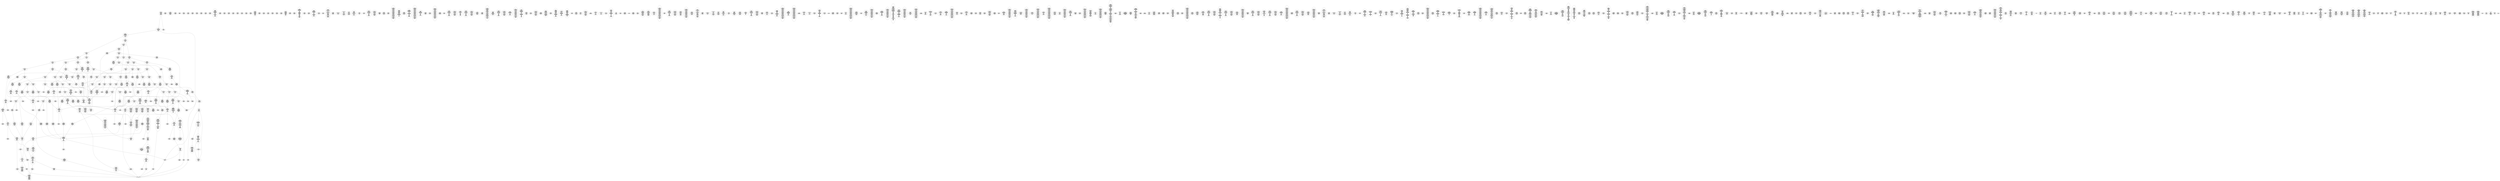 /* Generated by GvGen v.1.0 (https://www.github.com/stricaud/gvgen) */

digraph G {
compound=true;
   node1 [label="[anywhere]"];
   node2 [label="# 0x0
PUSHX Data
PUSHX Data
MSTORE
CALLVALUE
ISZERO
PUSHX Data
JUMPI
"];
   node3 [label="# 0xc
PUSHX Data
REVERT
"];
   node4 [label="# 0x10
JUMPDEST
PUSHX LogicData
CALLDATASIZE
LT
PUSHX Data
JUMPI
"];
   node5 [label="# 0x1a
PUSHX Data
CALLDATALOAD
PUSHX BitData
SHR
PUSHX LogicData
GT
PUSHX Data
JUMPI
"];
   node6 [label="# 0x2b
PUSHX LogicData
GT
PUSHX Data
JUMPI
"];
   node7 [label="# 0x36
PUSHX LogicData
GT
PUSHX Data
JUMPI
"];
   node8 [label="# 0x41
PUSHX LogicData
GT
PUSHX Data
JUMPI
"];
   node9 [label="# 0x4c
PUSHX LogicData
EQ
PUSHX Data
JUMPI
"];
   node10 [label="# 0x57
PUSHX LogicData
EQ
PUSHX Data
JUMPI
"];
   node11 [label="# 0x62
PUSHX LogicData
EQ
PUSHX Data
JUMPI
"];
   node12 [label="# 0x6d
PUSHX LogicData
EQ
PUSHX Data
JUMPI
"];
   node13 [label="# 0x78
PUSHX Data
REVERT
"];
   node14 [label="# 0x7c
JUMPDEST
PUSHX LogicData
EQ
PUSHX Data
JUMPI
"];
   node15 [label="# 0x88
PUSHX LogicData
EQ
PUSHX Data
JUMPI
"];
   node16 [label="# 0x93
PUSHX LogicData
EQ
PUSHX Data
JUMPI
"];
   node17 [label="# 0x9e
PUSHX Data
REVERT
"];
   node18 [label="# 0xa2
JUMPDEST
PUSHX LogicData
EQ
PUSHX Data
JUMPI
"];
   node19 [label="# 0xae
PUSHX LogicData
EQ
PUSHX Data
JUMPI
"];
   node20 [label="# 0xb9
PUSHX LogicData
EQ
PUSHX Data
JUMPI
"];
   node21 [label="# 0xc4
PUSHX LogicData
EQ
PUSHX Data
JUMPI
"];
   node22 [label="# 0xcf
PUSHX LogicData
EQ
PUSHX Data
JUMPI
"];
   node23 [label="# 0xda
PUSHX LogicData
EQ
PUSHX Data
JUMPI
"];
   node24 [label="# 0xe5
PUSHX Data
REVERT
"];
   node25 [label="# 0xe9
JUMPDEST
PUSHX LogicData
GT
PUSHX Data
JUMPI
"];
   node26 [label="# 0xf5
PUSHX LogicData
GT
PUSHX Data
JUMPI
"];
   node27 [label="# 0x100
PUSHX LogicData
EQ
PUSHX Data
JUMPI
"];
   node28 [label="# 0x10b
PUSHX LogicData
EQ
PUSHX Data
JUMPI
"];
   node29 [label="# 0x116
PUSHX LogicData
EQ
PUSHX Data
JUMPI
"];
   node30 [label="# 0x121
PUSHX LogicData
EQ
PUSHX Data
JUMPI
"];
   node31 [label="# 0x12c
PUSHX Data
REVERT
"];
   node32 [label="# 0x130
JUMPDEST
PUSHX LogicData
EQ
PUSHX Data
JUMPI
"];
   node33 [label="# 0x13c
PUSHX LogicData
EQ
PUSHX Data
JUMPI
"];
   node34 [label="# 0x147
PUSHX LogicData
EQ
PUSHX Data
JUMPI
"];
   node35 [label="# 0x152
PUSHX Data
REVERT
"];
   node36 [label="# 0x156
JUMPDEST
PUSHX LogicData
EQ
PUSHX Data
JUMPI
"];
   node37 [label="# 0x162
PUSHX LogicData
EQ
PUSHX Data
JUMPI
"];
   node38 [label="# 0x16d
PUSHX LogicData
EQ
PUSHX Data
JUMPI
"];
   node39 [label="# 0x178
PUSHX LogicData
EQ
PUSHX Data
JUMPI
"];
   node40 [label="# 0x183
PUSHX LogicData
EQ
PUSHX Data
JUMPI
"];
   node41 [label="# 0x18e
PUSHX LogicData
EQ
PUSHX Data
JUMPI
"];
   node42 [label="# 0x199
PUSHX Data
REVERT
"];
   node43 [label="# 0x19d
JUMPDEST
PUSHX LogicData
GT
PUSHX Data
JUMPI
"];
   node44 [label="# 0x1a9
PUSHX LogicData
GT
PUSHX Data
JUMPI
"];
   node45 [label="# 0x1b4
PUSHX LogicData
GT
PUSHX Data
JUMPI
"];
   node46 [label="# 0x1bf
PUSHX LogicData
EQ
PUSHX Data
JUMPI
"];
   node47 [label="# 0x1ca
PUSHX LogicData
EQ
PUSHX Data
JUMPI
"];
   node48 [label="# 0x1d5
PUSHX LogicData
EQ
PUSHX Data
JUMPI
"];
   node49 [label="# 0x1e0
PUSHX LogicData
EQ
PUSHX Data
JUMPI
"];
   node50 [label="# 0x1eb
PUSHX Data
REVERT
"];
   node51 [label="# 0x1ef
JUMPDEST
PUSHX LogicData
EQ
PUSHX Data
JUMPI
"];
   node52 [label="# 0x1fb
PUSHX LogicData
EQ
PUSHX Data
JUMPI
"];
   node53 [label="# 0x206
PUSHX LogicData
EQ
PUSHX Data
JUMPI
"];
   node54 [label="# 0x211
PUSHX Data
REVERT
"];
   node55 [label="# 0x215
JUMPDEST
PUSHX LogicData
EQ
PUSHX Data
JUMPI
"];
   node56 [label="# 0x221
PUSHX LogicData
EQ
PUSHX Data
JUMPI
"];
   node57 [label="# 0x22c
PUSHX LogicData
EQ
PUSHX Data
JUMPI
"];
   node58 [label="# 0x237
PUSHX LogicData
EQ
PUSHX Data
JUMPI
"];
   node59 [label="# 0x242
PUSHX LogicData
EQ
PUSHX Data
JUMPI
"];
   node60 [label="# 0x24d
PUSHX LogicData
EQ
PUSHX Data
JUMPI
"];
   node61 [label="# 0x258
PUSHX Data
REVERT
"];
   node62 [label="# 0x25c
JUMPDEST
PUSHX LogicData
GT
PUSHX Data
JUMPI
"];
   node63 [label="# 0x268
PUSHX LogicData
GT
PUSHX Data
JUMPI
"];
   node64 [label="# 0x273
PUSHX LogicData
EQ
PUSHX Data
JUMPI
"];
   node65 [label="# 0x27e
PUSHX LogicData
EQ
PUSHX Data
JUMPI
"];
   node66 [label="# 0x289
PUSHX LogicData
EQ
PUSHX Data
JUMPI
"];
   node67 [label="# 0x294
PUSHX LogicData
EQ
PUSHX Data
JUMPI
"];
   node68 [label="# 0x29f
PUSHX Data
REVERT
"];
   node69 [label="# 0x2a3
JUMPDEST
PUSHX LogicData
EQ
PUSHX Data
JUMPI
"];
   node70 [label="# 0x2af
PUSHX LogicData
EQ
PUSHX Data
JUMPI
"];
   node71 [label="# 0x2ba
PUSHX LogicData
EQ
PUSHX Data
JUMPI
"];
   node72 [label="# 0x2c5
PUSHX Data
REVERT
"];
   node73 [label="# 0x2c9
JUMPDEST
PUSHX LogicData
EQ
PUSHX Data
JUMPI
"];
   node74 [label="# 0x2d5
PUSHX LogicData
EQ
PUSHX Data
JUMPI
"];
   node75 [label="# 0x2e0
PUSHX LogicData
EQ
PUSHX Data
JUMPI
"];
   node76 [label="# 0x2eb
PUSHX LogicData
EQ
PUSHX Data
JUMPI
"];
   node77 [label="# 0x2f6
PUSHX LogicData
EQ
PUSHX Data
JUMPI
"];
   node78 [label="# 0x301
PUSHX LogicData
EQ
PUSHX Data
JUMPI
"];
   node79 [label="# 0x30c
JUMPDEST
PUSHX Data
REVERT
"];
   node80 [label="# 0x311
JUMPDEST
PUSHX Data
PUSHX Data
CALLDATASIZE
PUSHX Data
PUSHX Data
JUMP
"];
   node81 [label="# 0x31f
JUMPDEST
PUSHX Data
JUMP
"];
   node82 [label="# 0x324
JUMPDEST
PUSHX MemData
MLOAD
ISZERO
ISZERO
MSTORE
PUSHX ArithData
ADD
"];
   node83 [label="# 0x330
JUMPDEST
PUSHX MemData
MLOAD
SUB
RETURN
"];
   node84 [label="# 0x339
JUMPDEST
PUSHX Data
PUSHX Data
JUMP
"];
   node85 [label="# 0x341
JUMPDEST
PUSHX MemData
MLOAD
PUSHX Data
PUSHX Data
JUMP
"];
   node86 [label="# 0x34e
JUMPDEST
PUSHX Data
PUSHX Data
CALLDATASIZE
PUSHX Data
PUSHX Data
JUMP
"];
   node87 [label="# 0x35c
JUMPDEST
PUSHX Data
JUMP
"];
   node88 [label="# 0x361
JUMPDEST
STOP
"];
   node89 [label="# 0x363
JUMPDEST
PUSHX Data
PUSHX Data
CALLDATASIZE
PUSHX Data
PUSHX Data
JUMP
"];
   node90 [label="# 0x371
JUMPDEST
PUSHX Data
JUMP
"];
   node91 [label="# 0x376
JUMPDEST
PUSHX MemData
MLOAD
PUSHX ArithData
PUSHX BitData
PUSHX BitData
SHL
SUB
AND
MSTORE
PUSHX ArithData
ADD
PUSHX Data
JUMP
"];
   node92 [label="# 0x38e
JUMPDEST
PUSHX Data
PUSHX Data
CALLDATASIZE
PUSHX Data
PUSHX Data
JUMP
"];
   node93 [label="# 0x39c
JUMPDEST
PUSHX Data
JUMP
"];
   node94 [label="# 0x3a1
JUMPDEST
PUSHX Data
PUSHX Data
CALLDATASIZE
PUSHX Data
PUSHX Data
JUMP
"];
   node95 [label="# 0x3af
JUMPDEST
PUSHX Data
JUMP
"];
   node96 [label="# 0x3b4
JUMPDEST
PUSHX Data
PUSHX Data
CALLDATASIZE
PUSHX Data
PUSHX Data
JUMP
"];
   node97 [label="# 0x3c2
JUMPDEST
PUSHX Data
JUMP
"];
   node98 [label="# 0x3c7
JUMPDEST
PUSHX Data
PUSHX Data
JUMP
"];
   node99 [label="# 0x3cf
JUMPDEST
PUSHX MemData
MLOAD
MSTORE
PUSHX ArithData
ADD
PUSHX Data
JUMP
"];
   node100 [label="# 0x3dd
JUMPDEST
PUSHX Data
PUSHX Data
CALLDATASIZE
PUSHX Data
PUSHX Data
JUMP
"];
   node101 [label="# 0x3eb
JUMPDEST
PUSHX Data
JUMP
"];
   node102 [label="# 0x3f0
JUMPDEST
PUSHX Data
PUSHX Data
CALLDATASIZE
PUSHX Data
PUSHX Data
JUMP
"];
   node103 [label="# 0x3fe
JUMPDEST
PUSHX Data
JUMP
"];
   node104 [label="# 0x403
JUMPDEST
PUSHX StorData
SLOAD
PUSHX Data
PUSHX Data
DIV
PUSHX BitData
AND
JUMP
"];
   node105 [label="# 0x415
JUMPDEST
PUSHX Data
PUSHX Data
CALLDATASIZE
PUSHX Data
PUSHX Data
JUMP
"];
   node106 [label="# 0x423
JUMPDEST
PUSHX Data
JUMP
"];
   node107 [label="# 0x428
JUMPDEST
PUSHX Data
MLOAD
PUSHX ArithData
PUSHX BitData
PUSHX BitData
SHL
SUB
AND
MSTORE
PUSHX ArithData
ADD
MSTORE
ADD
PUSHX Data
JUMP
"];
   node108 [label="# 0x447
JUMPDEST
PUSHX Data
PUSHX Data
CALLDATASIZE
PUSHX Data
PUSHX Data
JUMP
"];
   node109 [label="# 0x455
JUMPDEST
PUSHX Data
JUMP
"];
   node110 [label="# 0x45a
JUMPDEST
PUSHX Data
PUSHX Data
JUMP
"];
   node111 [label="# 0x463
JUMPDEST
PUSHX Data
PUSHX Data
JUMP
"];
   node112 [label="# 0x46b
JUMPDEST
PUSHX Data
PUSHX Data
CALLDATASIZE
PUSHX Data
PUSHX Data
JUMP
"];
   node113 [label="# 0x479
JUMPDEST
PUSHX Data
JUMP
"];
   node114 [label="# 0x47e
JUMPDEST
PUSHX Data
PUSHX StorData
SLOAD
JUMP
"];
   node115 [label="# 0x487
JUMPDEST
PUSHX Data
PUSHX Data
CALLDATASIZE
PUSHX Data
PUSHX Data
JUMP
"];
   node116 [label="# 0x495
JUMPDEST
PUSHX Data
JUMP
"];
   node117 [label="# 0x49a
JUMPDEST
PUSHX Data
PUSHX Data
CALLDATASIZE
PUSHX Data
PUSHX Data
JUMP
"];
   node118 [label="# 0x4a8
JUMPDEST
PUSHX Data
JUMP
"];
   node119 [label="# 0x4ad
JUMPDEST
PUSHX Data
PUSHX Data
CALLDATASIZE
PUSHX Data
PUSHX Data
JUMP
"];
   node120 [label="# 0x4bb
JUMPDEST
PUSHX Data
JUMP
"];
   node121 [label="# 0x4c0
JUMPDEST
PUSHX Data
PUSHX Data
CALLDATASIZE
PUSHX Data
PUSHX Data
JUMP
"];
   node122 [label="# 0x4ce
JUMPDEST
PUSHX Data
JUMP
"];
   node123 [label="# 0x4d3
JUMPDEST
PUSHX Data
PUSHX Data
CALLDATASIZE
PUSHX Data
PUSHX Data
JUMP
"];
   node124 [label="# 0x4e1
JUMPDEST
PUSHX Data
JUMP
"];
   node125 [label="# 0x4e6
JUMPDEST
PUSHX Data
PUSHX Data
JUMP
"];
   node126 [label="# 0x4ee
JUMPDEST
PUSHX Data
PUSHX Data
JUMP
"];
   node127 [label="# 0x4f6
JUMPDEST
PUSHX Data
PUSHX Data
JUMP
"];
   node128 [label="# 0x4fe
JUMPDEST
PUSHX StorData
SLOAD
PUSHX Data
PUSHX ArithData
PUSHX BitData
PUSHX BitData
SHL
SUB
AND
JUMP
"];
   node129 [label="# 0x511
JUMPDEST
PUSHX StorData
SLOAD
PUSHX Data
PUSHX ArithData
PUSHX BitData
PUSHX BitData
SHL
SUB
AND
JUMP
"];
   node130 [label="# 0x524
JUMPDEST
PUSHX StorData
SLOAD
PUSHX ArithData
PUSHX BitData
PUSHX BitData
SHL
SUB
AND
PUSHX Data
JUMP
"];
   node131 [label="# 0x535
JUMPDEST
PUSHX Data
PUSHX StorData
SLOAD
JUMP
"];
   node132 [label="# 0x53e
JUMPDEST
PUSHX Data
PUSHX Data
CALLDATASIZE
PUSHX Data
PUSHX Data
JUMP
"];
   node133 [label="# 0x54c
JUMPDEST
PUSHX Data
JUMP
"];
   node134 [label="# 0x551
JUMPDEST
PUSHX Data
PUSHX Data
CALLDATASIZE
PUSHX Data
PUSHX Data
JUMP
"];
   node135 [label="# 0x55f
JUMPDEST
PUSHX Data
PUSHX Data
MSTORE
PUSHX Data
MSTORE
PUSHX Data
SHA3
SLOAD
JUMP
"];
   node136 [label="# 0x571
JUMPDEST
PUSHX Data
PUSHX Data
JUMP
"];
   node137 [label="# 0x579
JUMPDEST
PUSHX StorData
SLOAD
PUSHX Data
PUSHX ArithData
PUSHX BitData
PUSHX BitData
SHL
SUB
AND
JUMP
"];
   node138 [label="# 0x58c
JUMPDEST
PUSHX Data
PUSHX Data
CALLDATASIZE
PUSHX Data
PUSHX Data
JUMP
"];
   node139 [label="# 0x59a
JUMPDEST
PUSHX Data
JUMP
"];
   node140 [label="# 0x59f
JUMPDEST
PUSHX StorData
SLOAD
PUSHX Data
PUSHX Data
DIV
PUSHX ArithData
PUSHX BitData
PUSHX BitData
SHL
SUB
AND
JUMP
"];
   node141 [label="# 0x5ba
JUMPDEST
PUSHX Data
PUSHX Data
CALLDATASIZE
PUSHX Data
PUSHX Data
JUMP
"];
   node142 [label="# 0x5c8
JUMPDEST
PUSHX Data
JUMP
"];
   node143 [label="# 0x5cd
JUMPDEST
PUSHX Data
PUSHX Data
CALLDATASIZE
PUSHX Data
PUSHX Data
JUMP
"];
   node144 [label="# 0x5db
JUMPDEST
PUSHX Data
JUMP
"];
   node145 [label="# 0x5e0
JUMPDEST
PUSHX Data
PUSHX Data
CALLDATASIZE
PUSHX Data
PUSHX Data
JUMP
"];
   node146 [label="# 0x5ee
JUMPDEST
PUSHX Data
JUMP
"];
   node147 [label="# 0x5f3
JUMPDEST
PUSHX Data
PUSHX Data
CALLDATASIZE
PUSHX Data
PUSHX Data
JUMP
"];
   node148 [label="# 0x601
JUMPDEST
PUSHX Data
JUMP
"];
   node149 [label="# 0x606
JUMPDEST
PUSHX StorData
SLOAD
PUSHX Data
PUSHX ArithData
PUSHX BitData
PUSHX BitData
SHL
SUB
AND
JUMP
"];
   node150 [label="# 0x619
JUMPDEST
PUSHX Data
PUSHX StorData
SLOAD
JUMP
"];
   node151 [label="# 0x622
JUMPDEST
PUSHX Data
PUSHX Data
CALLDATASIZE
PUSHX Data
PUSHX Data
JUMP
"];
   node152 [label="# 0x630
JUMPDEST
PUSHX Data
JUMP
"];
   node153 [label="# 0x635
JUMPDEST
PUSHX Data
PUSHX Data
CALLDATASIZE
PUSHX Data
PUSHX Data
JUMP
"];
   node154 [label="# 0x643
JUMPDEST
PUSHX Data
PUSHX Data
MSTORE
PUSHX Data
MSTORE
PUSHX Data
SHA3
SLOAD
JUMP
"];
   node155 [label="# 0x655
JUMPDEST
PUSHX Data
PUSHX Data
CALLDATASIZE
PUSHX Data
PUSHX Data
JUMP
"];
   node156 [label="# 0x663
JUMPDEST
PUSHX Data
JUMP
"];
   node157 [label="# 0x668
JUMPDEST
PUSHX Data
PUSHX Data
CALLDATASIZE
PUSHX Data
PUSHX Data
JUMP
"];
   node158 [label="# 0x676
JUMPDEST
PUSHX Data
JUMP
"];
   node159 [label="# 0x67b
JUMPDEST
PUSHX Data
PUSHX StorData
SLOAD
JUMP
"];
   node160 [label="# 0x684
JUMPDEST
PUSHX Data
PUSHX Data
CALLDATASIZE
PUSHX Data
PUSHX Data
JUMP
"];
   node161 [label="# 0x692
JUMPDEST
PUSHX ArithData
PUSHX BitData
PUSHX BitData
SHL
SUB
AND
PUSHX Data
MSTORE
PUSHX Data
PUSHX Data
MSTORE
PUSHX Data
SHA3
AND
MSTORE
MSTORE
SHA3
SLOAD
PUSHX BitData
AND
JUMP
"];
   node162 [label="# 0x6c0
JUMPDEST
PUSHX StorData
SLOAD
PUSHX Data
PUSHX BitData
AND
JUMP
"];
   node163 [label="# 0x6cd
JUMPDEST
PUSHX Data
PUSHX Data
CALLDATASIZE
PUSHX Data
PUSHX Data
JUMP
"];
   node164 [label="# 0x6db
JUMPDEST
PUSHX Data
JUMP
"];
   node165 [label="# 0x6e0
JUMPDEST
PUSHX Data
PUSHX Data
JUMP
"];
   node166 [label="# 0x6e8
JUMPDEST
PUSHX Data
PUSHX Data
CALLDATASIZE
PUSHX Data
PUSHX Data
JUMP
"];
   node167 [label="# 0x6f6
JUMPDEST
PUSHX Data
JUMP
"];
   node168 [label="# 0x6fb
JUMPDEST
PUSHX Data
PUSHX Data
JUMP
"];
   node169 [label="# 0x703
JUMPDEST
PUSHX Data
PUSHX ArithData
PUSHX BitData
PUSHX BitData
SHL
SUB
NOT
AND
PUSHX BitData
PUSHX BitData
SHL
EQ
PUSHX Data
JUMPI
"];
   node170 [label="# 0x71f
PUSHX Data
PUSHX Data
JUMP
"];
   node171 [label="# 0x728
JUMPDEST
JUMP
"];
   node172 [label="# 0x72e
JUMPDEST
PUSHX Data
PUSHX StorData
SLOAD
PUSHX Data
PUSHX Data
JUMP
"];
   node173 [label="# 0x73d
JUMPDEST
PUSHX ArithData
ADD
PUSHX ArithData
DIV
MUL
PUSHX ArithData
ADD
PUSHX MemData
MLOAD
ADD
PUSHX Data
MSTORE
MSTORE
PUSHX ArithData
ADD
SLOAD
PUSHX Data
PUSHX Data
JUMP
"];
   node174 [label="# 0x769
JUMPDEST
ISZERO
PUSHX Data
JUMPI
"];
   node175 [label="# 0x770
PUSHX LogicData
LT
PUSHX Data
JUMPI
"];
   node176 [label="# 0x778
PUSHX ArithData
SLOAD
DIV
MUL
MSTORE
PUSHX ArithData
ADD
PUSHX Data
JUMP
"];
   node177 [label="# 0x78b
JUMPDEST
ADD
PUSHX Data
MSTORE
PUSHX Data
PUSHX Data
SHA3
"];
   node178 [label="# 0x799
JUMPDEST
SLOAD
MSTORE
PUSHX ArithData
ADD
PUSHX ArithData
ADD
GT
PUSHX Data
JUMPI
"];
   node179 [label="# 0x7ad
SUB
PUSHX BitData
AND
ADD
"];
   node180 [label="# 0x7b6
JUMPDEST
JUMP
"];
   node181 [label="# 0x7c0
JUMPDEST
PUSHX StorData
SLOAD
PUSHX ArithData
PUSHX BitData
PUSHX BitData
SHL
SUB
AND
CALLER
EQ
PUSHX Data
JUMPI
"];
   node182 [label="# 0x7d3
PUSHX MemData
MLOAD
PUSHX BitData
PUSHX BitData
SHL
MSTORE
PUSHX ArithData
ADD
PUSHX Data
PUSHX Data
JUMP
"];
   node183 [label="# 0x7ea
JUMPDEST
PUSHX MemData
MLOAD
SUB
REVERT
"];
   node184 [label="# 0x7f3
JUMPDEST
PUSHX Data
SSTORE
JUMP
"];
   node185 [label="# 0x7f8
JUMPDEST
PUSHX Data
PUSHX Data
PUSHX Data
JUMP
"];
   node186 [label="# 0x803
JUMPDEST
PUSHX Data
JUMPI
"];
   node187 [label="# 0x808
PUSHX MemData
MLOAD
PUSHX BitData
PUSHX BitData
SHL
MSTORE
PUSHX Data
PUSHX ArithData
ADD
MSTORE
PUSHX Data
PUSHX ArithData
ADD
MSTORE
PUSHX Data
PUSHX ArithData
ADD
MSTORE
PUSHX BitData
PUSHX BitData
SHL
PUSHX ArithData
ADD
MSTORE
PUSHX ArithData
ADD
PUSHX Data
JUMP
"];
   node188 [label="# 0x864
JUMPDEST
PUSHX Data
MSTORE
PUSHX Data
PUSHX Data
MSTORE
PUSHX Data
SHA3
SLOAD
PUSHX ArithData
PUSHX BitData
PUSHX BitData
SHL
SUB
AND
JUMP
"];
   node189 [label="# 0x880
JUMPDEST
PUSHX Data
PUSHX Data
PUSHX Data
JUMP
"];
   node190 [label="# 0x88b
JUMPDEST
PUSHX ArithData
PUSHX BitData
PUSHX BitData
SHL
SUB
AND
PUSHX ArithData
PUSHX BitData
PUSHX BitData
SHL
SUB
AND
EQ
ISZERO
PUSHX Data
JUMPI
"];
   node191 [label="# 0x8a8
PUSHX MemData
MLOAD
PUSHX BitData
PUSHX BitData
SHL
MSTORE
PUSHX Data
PUSHX ArithData
ADD
MSTORE
PUSHX Data
PUSHX ArithData
ADD
MSTORE
PUSHX Data
PUSHX ArithData
ADD
MSTORE
PUSHX BitData
PUSHX BitData
SHL
PUSHX ArithData
ADD
MSTORE
PUSHX ArithData
ADD
PUSHX Data
JUMP
"];
   node192 [label="# 0x8f9
JUMPDEST
CALLER
PUSHX ArithData
PUSHX BitData
PUSHX BitData
SHL
SUB
AND
EQ
PUSHX Data
JUMPI
"];
   node193 [label="# 0x90b
PUSHX Data
CALLER
PUSHX Data
JUMP
"];
   node194 [label="# 0x915
JUMPDEST
PUSHX Data
JUMPI
"];
   node195 [label="# 0x91a
PUSHX MemData
MLOAD
PUSHX BitData
PUSHX BitData
SHL
MSTORE
PUSHX Data
PUSHX ArithData
ADD
MSTORE
PUSHX Data
PUSHX ArithData
ADD
MSTORE
PUSHX Data
PUSHX ArithData
ADD
MSTORE
PUSHX Data
PUSHX ArithData
ADD
MSTORE
PUSHX ArithData
ADD
PUSHX Data
JUMP
"];
   node196 [label="# 0x987
JUMPDEST
PUSHX Data
PUSHX Data
JUMP
"];
   node197 [label="# 0x991
JUMPDEST
JUMP
"];
   node198 [label="# 0x996
JUMPDEST
PUSHX StorData
SLOAD
PUSHX ArithData
PUSHX BitData
PUSHX BitData
SHL
SUB
AND
CALLER
EQ
PUSHX Data
JUMPI
"];
   node199 [label="# 0x9a9
PUSHX MemData
MLOAD
PUSHX BitData
PUSHX BitData
SHL
MSTORE
PUSHX ArithData
ADD
PUSHX Data
PUSHX Data
JUMP
"];
   node200 [label="# 0x9c0
JUMPDEST
PUSHX StorData
SLOAD
PUSHX BitData
NOT
AND
ISZERO
ISZERO
OR
SSTORE
JUMP
"];
   node201 [label="# 0x9d3
JUMPDEST
PUSHX StorData
SLOAD
PUSHX ArithData
PUSHX BitData
PUSHX BitData
SHL
SUB
AND
CALLER
EQ
PUSHX Data
JUMPI
"];
   node202 [label="# 0x9e6
PUSHX MemData
MLOAD
PUSHX BitData
PUSHX BitData
SHL
MSTORE
PUSHX ArithData
ADD
PUSHX Data
PUSHX Data
JUMP
"];
   node203 [label="# 0x9fd
JUMPDEST
PUSHX StorData
SLOAD
PUSHX Data
PUSHX Data
JUMP
"];
   node204 [label="# 0xa0a
JUMPDEST
ISZERO
PUSHX Data
JUMPI
"];
   node205 [label="# 0xa12
PUSHX MemData
MLOAD
PUSHX BitData
PUSHX BitData
SHL
MSTORE
PUSHX Data
PUSHX ArithData
ADD
MSTORE
PUSHX ArithData
ADD
MSTORE
PUSHX Data
PUSHX ArithData
ADD
MSTORE
PUSHX BitData
PUSHX BitData
SHL
PUSHX ArithData
ADD
MSTORE
PUSHX ArithData
ADD
PUSHX Data
JUMP
"];
   node206 [label="# 0xa65
JUMPDEST
MLOAD
PUSHX Data
PUSHX Data
PUSHX ArithData
ADD
PUSHX Data
JUMP
"];
   node207 [label="# 0xa78
JUMPDEST
JUMP
"];
   node208 [label="# 0xa7c
JUMPDEST
PUSHX StorData
SLOAD
PUSHX Data
"];
   node209 [label="# 0xa84
JUMPDEST
LT
ISZERO
PUSHX Data
JUMPI
"];
   node210 [label="# 0xa8d
PUSHX BitData
PUSHX ArithData
PUSHX BitData
PUSHX BitData
SHL
SUB
AND
PUSHX StorData
SLOAD
LT
PUSHX Data
JUMPI
"];
   node211 [label="# 0xaa3
PUSHX Data
PUSHX Data
JUMP
"];
   node212 [label="# 0xaaa
JUMPDEST
PUSHX Data
MSTORE
PUSHX Data
SHA3
ADD
SLOAD
PUSHX ArithData
PUSHX BitData
PUSHX BitData
SHL
SUB
AND
EQ
PUSHX Data
JUMPI
"];
   node213 [label="# 0xac5
PUSHX ArithData
ADD
"];
   node214 [label="# 0xacb
JUMPDEST
PUSHX ArithData
ADD
PUSHX Data
JUMP
"];
   node215 [label="# 0xad3
JUMPDEST
JUMP
"];
   node216 [label="# 0xad8
JUMPDEST
PUSHX StorData
SLOAD
PUSHX ArithData
PUSHX BitData
PUSHX BitData
SHL
SUB
AND
CALLER
EQ
PUSHX Data
JUMPI
"];
   node217 [label="# 0xaeb
PUSHX MemData
MLOAD
PUSHX BitData
PUSHX BitData
SHL
MSTORE
PUSHX ArithData
ADD
PUSHX Data
PUSHX Data
JUMP
"];
   node218 [label="# 0xb02
JUMPDEST
PUSHX ArithData
PUSHX BitData
PUSHX BitData
SHL
SUB
AND
PUSHX Data
JUMPI
"];
   node219 [label="# 0xb11
PUSHX MemData
MLOAD
PUSHX BitData
PUSHX BitData
SHL
MSTORE
PUSHX Data
PUSHX ArithData
ADD
MSTORE
PUSHX Data
PUSHX ArithData
ADD
MSTORE
PUSHX Data
PUSHX ArithData
ADD
MSTORE
PUSHX ArithData
ADD
PUSHX Data
JUMP
"];
   node220 [label="# 0xb58
JUMPDEST
PUSHX StorData
SLOAD
PUSHX ArithData
PUSHX BitData
PUSHX BitData
SHL
SUB
NOT
AND
PUSHX ArithData
PUSHX BitData
PUSHX BitData
SHL
SUB
AND
OR
SSTORE
JUMP
"];
   node221 [label="# 0xb7a
JUMPDEST
PUSHX Data
CALLER
PUSHX Data
JUMP
"];
   node222 [label="# 0xb84
JUMPDEST
PUSHX Data
JUMPI
"];
   node223 [label="# 0xb89
PUSHX MemData
MLOAD
PUSHX BitData
PUSHX BitData
SHL
MSTORE
PUSHX ArithData
ADD
PUSHX Data
PUSHX Data
JUMP
"];
   node224 [label="# 0xba0
JUMPDEST
PUSHX Data
PUSHX Data
JUMP
"];
   node225 [label="# 0xbab
JUMPDEST
PUSHX Data
PUSHX Data
PUSHX Data
PUSHX StorData
SLOAD
PUSHX Data
PUSHX StorData
SLOAD
PUSHX BitData
PUSHX BitData
AND
JUMP
"];
   node226 [label="# 0xbcb
JUMPDEST
PUSHX Data
JUMP
"];
   node227 [label="# 0xbd1
JUMPDEST
PUSHX Data
MSTORE
PUSHX Data
PUSHX Data
MSTORE
PUSHX Data
SHA3
SLOAD
PUSHX ArithData
PUSHX BitData
PUSHX BitData
SHL
SUB
AND
PUSHX Data
JUMPI
"];
   node228 [label="# 0xbf2
PUSHX StorData
SLOAD
PUSHX Data
DIV
PUSHX ArithData
PUSHX BitData
PUSHX BitData
SHL
SUB
AND
PUSHX Data
JUMP
"];
   node229 [label="# 0xc0a
JUMPDEST
PUSHX Data
MSTORE
PUSHX Data
PUSHX Data
MSTORE
PUSHX Data
SHA3
SLOAD
PUSHX ArithData
PUSHX BitData
PUSHX BitData
SHL
SUB
AND
"];
   node230 [label="# 0xc23
JUMPDEST
JUMP
"];
   node231 [label="# 0xc2f
JUMPDEST
PUSHX Data
PUSHX Data
PUSHX Data
JUMP
"];
   node232 [label="# 0xc3a
JUMPDEST
LT
PUSHX Data
JUMPI
"];
   node233 [label="# 0xc41
PUSHX MemData
MLOAD
PUSHX BitData
PUSHX BitData
SHL
MSTORE
PUSHX ArithData
ADD
PUSHX Data
PUSHX Data
JUMP
"];
   node234 [label="# 0xc58
JUMPDEST
PUSHX Data
"];
   node235 [label="# 0xc5c
JUMPDEST
PUSHX StorData
SLOAD
LT
ISZERO
PUSHX Data
JUMPI
"];
   node236 [label="# 0xc67
PUSHX StorData
SLOAD
LT
PUSHX Data
JUMPI
"];
   node237 [label="# 0xc72
PUSHX Data
PUSHX Data
JUMP
"];
   node238 [label="# 0xc79
JUMPDEST
PUSHX Data
MSTORE
PUSHX Data
SHA3
ADD
SLOAD
PUSHX ArithData
PUSHX BitData
PUSHX BitData
SHL
SUB
AND
AND
EQ
ISZERO
PUSHX Data
JUMPI
"];
   node239 [label="# 0xc99
EQ
ISZERO
PUSHX Data
JUMPI
"];
   node240 [label="# 0xca1
PUSHX Data
JUMP
"];
   node241 [label="# 0xca9
JUMPDEST
PUSHX Data
PUSHX Data
JUMP
"];
   node242 [label="# 0xcb3
JUMPDEST
"];
   node243 [label="# 0xcb7
JUMPDEST
PUSHX Data
PUSHX Data
JUMP
"];
   node244 [label="# 0xcc1
JUMPDEST
PUSHX Data
JUMP
"];
   node245 [label="# 0xcc9
JUMPDEST
PUSHX MemData
MLOAD
PUSHX BitData
PUSHX BitData
SHL
MSTORE
PUSHX ArithData
ADD
PUSHX Data
PUSHX Data
JUMP
"];
   node246 [label="# 0xce2
JUMPDEST
PUSHX StorData
SLOAD
PUSHX ArithData
PUSHX BitData
PUSHX BitData
SHL
SUB
AND
CALLER
EQ
PUSHX Data
JUMPI
"];
   node247 [label="# 0xcf5
PUSHX MemData
MLOAD
PUSHX BitData
PUSHX BitData
SHL
MSTORE
PUSHX ArithData
ADD
PUSHX Data
PUSHX Data
JUMP
"];
   node248 [label="# 0xd0c
JUMPDEST
SELFBALANCE
PUSHX Data
PUSHX StorData
SLOAD
PUSHX ArithData
PUSHX BitData
PUSHX BitData
SHL
SUB
AND
JUMP
"];
   node249 [label="# 0xd1f
JUMPDEST
PUSHX ArithData
PUSHX BitData
PUSHX BitData
SHL
SUB
AND
PUSHX ArithData
ISZERO
MUL
PUSHX MemData
MLOAD
PUSHX Data
PUSHX MemData
MLOAD
SUB
CALL
ISZERO
ISZERO
PUSHX Data
JUMPI
"];
   node250 [label="# 0xd4e
RETURNDATASIZE
PUSHX Data
RETURNDATACOPY
RETURNDATASIZE
PUSHX Data
REVERT
"];
   node251 [label="# 0xd57
JUMPDEST
PUSHX Data
PUSHX MemData
MLOAD
PUSHX ArithData
ADD
PUSHX Data
MSTORE
PUSHX Data
MSTORE
PUSHX Data
JUMP
"];
   node252 [label="# 0xd72
JUMPDEST
PUSHX StorData
SLOAD
PUSHX Data
LT
PUSHX Data
JUMPI
"];
   node253 [label="# 0xd7f
PUSHX MemData
MLOAD
PUSHX BitData
PUSHX BitData
SHL
MSTORE
PUSHX Data
PUSHX ArithData
ADD
MSTORE
PUSHX Data
PUSHX ArithData
ADD
MSTORE
PUSHX Data
PUSHX ArithData
ADD
MSTORE
PUSHX BitData
PUSHX BitData
SHL
PUSHX ArithData
ADD
MSTORE
PUSHX ArithData
ADD
PUSHX Data
JUMP
"];
   node254 [label="# 0xddb
JUMPDEST
JUMP
"];
   node255 [label="# 0xddf
JUMPDEST
PUSHX StorData
SLOAD
PUSHX ArithData
PUSHX BitData
PUSHX BitData
SHL
SUB
AND
CALLER
EQ
PUSHX Data
JUMPI
"];
   node256 [label="# 0xdf2
PUSHX MemData
MLOAD
PUSHX BitData
PUSHX BitData
SHL
MSTORE
PUSHX ArithData
ADD
PUSHX Data
PUSHX Data
JUMP
"];
   node257 [label="# 0xe09
JUMPDEST
PUSHX StorData
SLOAD
PUSHX Data
DIV
PUSHX BitData
AND
ISZERO
PUSHX Data
JUMPI
"];
   node258 [label="# 0xe1b
PUSHX MemData
MLOAD
PUSHX BitData
PUSHX BitData
SHL
MSTORE
PUSHX Data
PUSHX ArithData
ADD
MSTORE
PUSHX Data
PUSHX ArithData
ADD
MSTORE
PUSHX Data
PUSHX ArithData
ADD
MSTORE
PUSHX ArithData
ADD
PUSHX Data
JUMP
"];
   node259 [label="# 0xe62
JUMPDEST
PUSHX Data
PUSHX StorData
SLOAD
PUSHX Data
PUSHX Data
JUMP
"];
   node260 [label="# 0xe71
JUMPDEST
PUSHX ArithData
ADD
PUSHX ArithData
DIV
MUL
PUSHX ArithData
ADD
PUSHX MemData
MLOAD
ADD
PUSHX Data
MSTORE
MSTORE
PUSHX ArithData
ADD
SLOAD
PUSHX Data
PUSHX Data
JUMP
"];
   node261 [label="# 0xe9d
JUMPDEST
ISZERO
PUSHX Data
JUMPI
"];
   node262 [label="# 0xea4
PUSHX LogicData
LT
PUSHX Data
JUMPI
"];
   node263 [label="# 0xeac
PUSHX ArithData
SLOAD
DIV
MUL
MSTORE
PUSHX ArithData
ADD
PUSHX Data
JUMP
"];
   node264 [label="# 0xebf
JUMPDEST
ADD
PUSHX Data
MSTORE
PUSHX Data
PUSHX Data
SHA3
"];
   node265 [label="# 0xecd
JUMPDEST
SLOAD
MSTORE
PUSHX ArithData
ADD
PUSHX ArithData
ADD
GT
PUSHX Data
JUMPI
"];
   node266 [label="# 0xee1
SUB
PUSHX BitData
AND
ADD
"];
   node267 [label="# 0xeea
JUMPDEST
MLOAD
PUSHX Data
PUSHX Data
PUSHX ArithData
ADD
PUSHX Data
JUMP
"];
   node268 [label="# 0xf06
JUMPDEST
PUSHX Data
PUSHX MemData
MLOAD
PUSHX Data
PUSHX Data
JUMP
"];
   node269 [label="# 0xf38
JUMPDEST
PUSHX MemData
MLOAD
SUB
LOGX
JUMP
"];
   node270 [label="# 0xf44
JUMPDEST
PUSHX StorData
SLOAD
PUSHX ArithData
PUSHX BitData
PUSHX BitData
SHL
SUB
AND
CALLER
EQ
PUSHX Data
JUMPI
"];
   node271 [label="# 0xf57
PUSHX MemData
MLOAD
PUSHX BitData
PUSHX BitData
SHL
MSTORE
PUSHX ArithData
ADD
PUSHX Data
PUSHX Data
JUMP
"];
   node272 [label="# 0xf6e
JUMPDEST
PUSHX Data
SSTORE
JUMP
"];
   node273 [label="# 0xf73
JUMPDEST
PUSHX Data
PUSHX StorData
SLOAD
LT
PUSHX Data
JUMPI
"];
   node274 [label="# 0xf82
PUSHX Data
PUSHX Data
JUMP
"];
   node275 [label="# 0xf89
JUMPDEST
PUSHX Data
MSTORE
PUSHX Data
SHA3
ADD
SLOAD
PUSHX ArithData
PUSHX BitData
PUSHX BitData
SHL
SUB
AND
PUSHX Data
JUMPI
"];
   node276 [label="# 0xfa6
PUSHX MemData
MLOAD
PUSHX BitData
PUSHX BitData
SHL
MSTORE
PUSHX Data
PUSHX ArithData
ADD
MSTORE
PUSHX Data
PUSHX ArithData
ADD
MSTORE
PUSHX Data
PUSHX ArithData
ADD
MSTORE
PUSHX BitData
PUSHX BitData
SHL
PUSHX ArithData
ADD
MSTORE
PUSHX ArithData
ADD
PUSHX Data
JUMP
"];
   node277 [label="# 0xfff
JUMPDEST
PUSHX Data
PUSHX ArithData
PUSHX BitData
PUSHX BitData
SHL
SUB
AND
PUSHX Data
JUMPI
"];
   node278 [label="# 0x1010
PUSHX MemData
MLOAD
PUSHX BitData
PUSHX BitData
SHL
MSTORE
PUSHX Data
PUSHX ArithData
ADD
MSTORE
PUSHX Data
PUSHX ArithData
ADD
MSTORE
PUSHX Data
PUSHX ArithData
ADD
MSTORE
PUSHX BitData
PUSHX BitData
SHL
PUSHX ArithData
ADD
MSTORE
PUSHX ArithData
ADD
PUSHX Data
JUMP
"];
   node279 [label="# 0x106a
JUMPDEST
PUSHX Data
"];
   node280 [label="# 0x106e
JUMPDEST
PUSHX StorData
SLOAD
LT
ISZERO
PUSHX Data
JUMPI
"];
   node281 [label="# 0x1079
PUSHX StorData
SLOAD
LT
PUSHX Data
JUMPI
"];
   node282 [label="# 0x1084
PUSHX Data
PUSHX Data
JUMP
"];
   node283 [label="# 0x108b
JUMPDEST
PUSHX Data
MSTORE
PUSHX Data
SHA3
ADD
SLOAD
PUSHX ArithData
PUSHX BitData
PUSHX BitData
SHL
SUB
AND
AND
EQ
ISZERO
PUSHX Data
JUMPI
"];
   node284 [label="# 0x10ab
PUSHX Data
PUSHX Data
JUMP
"];
   node285 [label="# 0x10b3
JUMPDEST
"];
   node286 [label="# 0x10b6
JUMPDEST
PUSHX Data
PUSHX Data
JUMP
"];
   node287 [label="# 0x10bf
JUMPDEST
PUSHX Data
JUMP
"];
   node288 [label="# 0x10c6
JUMPDEST
JUMP
"];
   node289 [label="# 0x10cd
JUMPDEST
PUSHX StorData
SLOAD
PUSHX ArithData
PUSHX BitData
PUSHX BitData
SHL
SUB
AND
CALLER
EQ
PUSHX Data
JUMPI
"];
   node290 [label="# 0x10e0
PUSHX MemData
MLOAD
PUSHX BitData
PUSHX BitData
SHL
MSTORE
PUSHX ArithData
ADD
PUSHX Data
PUSHX Data
JUMP
"];
   node291 [label="# 0x10f7
JUMPDEST
PUSHX Data
PUSHX Data
PUSHX Data
JUMP
"];
   node292 [label="# 0x1101
JUMPDEST
JUMP
"];
   node293 [label="# 0x1103
JUMPDEST
PUSHX StorData
SLOAD
PUSHX Data
PUSHX ArithData
PUSHX BitData
PUSHX BitData
SHL
SUB
AND
CALLER
EQ
PUSHX Data
JUMPI
"];
   node294 [label="# 0x1119
PUSHX MemData
MLOAD
PUSHX BitData
PUSHX BitData
SHL
MSTORE
PUSHX ArithData
ADD
PUSHX Data
PUSHX Data
JUMP
"];
   node295 [label="# 0x1130
JUMPDEST
PUSHX StorData
SLOAD
PUSHX Data
DIV
PUSHX BitData
AND
ISZERO
PUSHX Data
JUMPI
"];
   node296 [label="# 0x1143
PUSHX MemData
MLOAD
PUSHX BitData
PUSHX BitData
SHL
MSTORE
PUSHX Data
PUSHX ArithData
ADD
MSTORE
PUSHX Data
PUSHX ArithData
ADD
MSTORE
PUSHX Data
PUSHX ArithData
ADD
MSTORE
PUSHX ArithData
ADD
PUSHX Data
JUMP
"];
   node297 [label="# 0x118a
JUMPDEST
PUSHX StorData
SLOAD
PUSHX MemData
MLOAD
PUSHX BitData
PUSHX BitData
SHL
MSTORE
ADDRESS
PUSHX ArithData
ADD
MSTORE
PUSHX BitData
PUSHX ArithData
PUSHX BitData
PUSHX BitData
SHL
SUB
AND
PUSHX Data
PUSHX ArithData
ADD
PUSHX Data
PUSHX MemData
MLOAD
SUB
EXTCODESIZE
ISZERO
ISZERO
PUSHX Data
JUMPI
"];
   node298 [label="# 0x11e8
PUSHX Data
REVERT
"];
   node299 [label="# 0x11ec
JUMPDEST
GAS
STATICCALL
ISZERO
ISZERO
PUSHX Data
JUMPI
"];
   node300 [label="# 0x11f7
RETURNDATASIZE
PUSHX Data
RETURNDATACOPY
RETURNDATASIZE
PUSHX Data
REVERT
"];
   node301 [label="# 0x1200
JUMPDEST
PUSHX MemData
MLOAD
RETURNDATASIZE
PUSHX BitData
NOT
PUSHX ArithData
ADD
AND
ADD
PUSHX Data
MSTORE
ADD
PUSHX Data
PUSHX Data
JUMP
"];
   node302 [label="# 0x1224
JUMPDEST
LT
ISZERO
PUSHX Data
JUMPI
"];
   node303 [label="# 0x122b
PUSHX MemData
MLOAD
PUSHX BitData
PUSHX BitData
SHL
MSTORE
PUSHX Data
PUSHX ArithData
ADD
MSTORE
PUSHX Data
PUSHX ArithData
ADD
MSTORE
PUSHX Data
PUSHX ArithData
ADD
MSTORE
PUSHX BitData
PUSHX BitData
SHL
PUSHX ArithData
ADD
MSTORE
PUSHX ArithData
ADD
PUSHX Data
JUMP
"];
   node304 [label="# 0x1286
JUMPDEST
PUSHX Data
PUSHX StorData
SLOAD
PUSHX StorData
SLOAD
PUSHX Data
JUMP
"];
   node305 [label="# 0x1294
JUMPDEST
JUMP
"];
   node306 [label="# 0x1299
JUMPDEST
CALLER
PUSHX ArithData
PUSHX BitData
PUSHX BitData
SHL
SUB
PUSHX BitData
AND
EQ
PUSHX Data
JUMPI
"];
   node307 [label="# 0x12ca
PUSHX MemData
MLOAD
PUSHX BitData
PUSHX BitData
SHL
MSTORE
PUSHX Data
PUSHX ArithData
ADD
MSTORE
PUSHX Data
PUSHX ArithData
ADD
MSTORE
PUSHX Data
PUSHX ArithData
ADD
MSTORE
PUSHX ArithData
ADD
PUSHX Data
JUMP
"];
   node308 [label="# 0x1311
JUMPDEST
PUSHX Data
PUSHX Data
JUMP
"];
   node309 [label="# 0x131b
JUMPDEST
PUSHX Data
PUSHX StorData
SLOAD
PUSHX Data
PUSHX Data
JUMP
"];
   node310 [label="# 0x132a
JUMPDEST
PUSHX ArithData
PUSHX BitData
PUSHX BitData
SHL
SUB
AND
CALLER
EQ
ISZERO
PUSHX Data
JUMPI
"];
   node311 [label="# 0x133c
PUSHX MemData
MLOAD
PUSHX BitData
PUSHX BitData
SHL
MSTORE
PUSHX Data
PUSHX ArithData
ADD
MSTORE
PUSHX Data
PUSHX ArithData
ADD
MSTORE
PUSHX Data
PUSHX ArithData
ADD
MSTORE
PUSHX ArithData
ADD
PUSHX Data
JUMP
"];
   node312 [label="# 0x1383
JUMPDEST
CALLER
PUSHX Data
MSTORE
PUSHX Data
PUSHX ArithData
MSTORE
PUSHX MemData
SHA3
PUSHX ArithData
PUSHX BitData
PUSHX BitData
SHL
SUB
AND
MSTORE
MSTORE
SHA3
SLOAD
PUSHX BitData
NOT
AND
ISZERO
ISZERO
OR
SSTORE
MLOAD
MSTORE
PUSHX Data
ADD
PUSHX MemData
MLOAD
SUB
LOGX
JUMP
"];
   node313 [label="# 0x13ef
JUMPDEST
PUSHX StorData
SLOAD
PUSHX ArithData
PUSHX BitData
PUSHX BitData
SHL
SUB
AND
CALLER
PUSHX ArithData
PUSHX BitData
PUSHX BitData
SHL
SUB
AND
EQ
PUSHX Data
JUMPI
"];
   node314 [label="# 0x140b
PUSHX MemData
MLOAD
PUSHX BitData
PUSHX BitData
SHL
MSTORE
PUSHX Data
PUSHX ArithData
ADD
MSTORE
PUSHX Data
PUSHX ArithData
ADD
MSTORE
PUSHX Data
PUSHX ArithData
ADD
MSTORE
PUSHX ArithData
ADD
PUSHX Data
JUMP
"];
   node315 [label="# 0x1452
JUMPDEST
MLOAD
PUSHX LogicData
EQ
PUSHX Data
JUMPI
"];
   node316 [label="# 0x145c
PUSHX MemData
MLOAD
PUSHX BitData
PUSHX BitData
SHL
MSTORE
PUSHX Data
PUSHX ArithData
ADD
MSTORE
PUSHX Data
PUSHX ArithData
ADD
MSTORE
PUSHX BitData
PUSHX BitData
SHL
PUSHX ArithData
ADD
MSTORE
PUSHX ArithData
ADD
PUSHX Data
JUMP
"];
   node317 [label="# 0x149a
JUMPDEST
PUSHX Data
"];
   node318 [label="# 0x149d
JUMPDEST
MLOAD
LT
ISZERO
PUSHX Data
JUMPI
"];
   node319 [label="# 0x14a7
PUSHX ArithData
PUSHX BitData
PUSHX BitData
SHL
SUB
AND
PUSHX Data
MLOAD
LT
PUSHX Data
JUMPI
"];
   node320 [label="# 0x14be
PUSHX Data
PUSHX Data
JUMP
"];
   node321 [label="# 0x14c5
JUMPDEST
PUSHX ArithData
MUL
PUSHX ArithData
ADD
ADD
MLOAD
PUSHX Data
JUMP
"];
   node322 [label="# 0x14d2
JUMPDEST
PUSHX ArithData
PUSHX BitData
PUSHX BitData
SHL
SUB
AND
EQ
PUSHX Data
JUMPI
"];
   node323 [label="# 0x14e1
PUSHX MemData
MLOAD
PUSHX BitData
PUSHX BitData
SHL
MSTORE
PUSHX Data
PUSHX ArithData
ADD
MSTORE
PUSHX Data
PUSHX ArithData
ADD
MSTORE
PUSHX BitData
PUSHX BitData
SHL
PUSHX ArithData
ADD
MSTORE
PUSHX ArithData
ADD
PUSHX Data
JUMP
"];
   node324 [label="# 0x1518
JUMPDEST
PUSHX Data
MLOAD
LT
PUSHX Data
JUMPI
"];
   node325 [label="# 0x1526
PUSHX Data
PUSHX Data
JUMP
"];
   node326 [label="# 0x152d
JUMPDEST
PUSHX ArithData
MUL
PUSHX ArithData
ADD
ADD
MLOAD
PUSHX Data
JUMP
"];
   node327 [label="# 0x153a
JUMPDEST
PUSHX Data
PUSHX Data
JUMP
"];
   node328 [label="# 0x1544
JUMPDEST
PUSHX Data
JUMP
"];
   node329 [label="# 0x154c
JUMPDEST
PUSHX Data
CALLER
PUSHX Data
JUMP
"];
   node330 [label="# 0x1556
JUMPDEST
PUSHX Data
JUMPI
"];
   node331 [label="# 0x155b
PUSHX MemData
MLOAD
PUSHX BitData
PUSHX BitData
SHL
MSTORE
PUSHX ArithData
ADD
PUSHX Data
PUSHX Data
JUMP
"];
   node332 [label="# 0x1572
JUMPDEST
PUSHX Data
PUSHX Data
JUMP
"];
   node333 [label="# 0x157e
JUMPDEST
JUMP
"];
   node334 [label="# 0x1584
JUMPDEST
PUSHX LogicData
PUSHX StorData
SLOAD
EQ
ISZERO
PUSHX Data
JUMPI
"];
   node335 [label="# 0x1590
PUSHX MemData
MLOAD
PUSHX BitData
PUSHX BitData
SHL
MSTORE
PUSHX Data
PUSHX ArithData
ADD
MSTORE
PUSHX Data
PUSHX ArithData
ADD
MSTORE
PUSHX Data
PUSHX ArithData
ADD
MSTORE
PUSHX ArithData
ADD
PUSHX Data
JUMP
"];
   node336 [label="# 0x15d7
JUMPDEST
PUSHX Data
PUSHX Data
SSTORE
PUSHX StorData
SLOAD
PUSHX ArithData
PUSHX BitData
PUSHX BitData
SHL
SUB
AND
CALLER
EQ
PUSHX Data
JUMPI
"];
   node337 [label="# 0x15ef
PUSHX StorData
SLOAD
PUSHX BitData
AND
PUSHX Data
JUMPI
"];
   node338 [label="# 0x15f9
PUSHX MemData
MLOAD
PUSHX BitData
PUSHX BitData
SHL
MSTORE
PUSHX Data
PUSHX ArithData
ADD
MSTORE
PUSHX Data
PUSHX ArithData
ADD
MSTORE
PUSHX Data
PUSHX ArithData
ADD
MSTORE
PUSHX ArithData
ADD
PUSHX Data
JUMP
"];
   node339 [label="# 0x1640
JUMPDEST
PUSHX LogicData
GT
PUSHX Data
JUMPI
"];
   node340 [label="# 0x1649
PUSHX MemData
MLOAD
PUSHX BitData
PUSHX BitData
SHL
MSTORE
PUSHX Data
PUSHX ArithData
ADD
MSTORE
PUSHX Data
PUSHX ArithData
ADD
MSTORE
PUSHX BitData
PUSHX BitData
SHL
PUSHX ArithData
ADD
MSTORE
PUSHX ArithData
ADD
PUSHX Data
JUMP
"];
   node341 [label="# 0x1686
JUMPDEST
PUSHX StorData
SLOAD
GT
ISZERO
PUSHX Data
JUMPI
"];
   node342 [label="# 0x1691
PUSHX MemData
MLOAD
PUSHX BitData
PUSHX BitData
SHL
MSTORE
PUSHX Data
PUSHX ArithData
ADD
MSTORE
PUSHX Data
PUSHX ArithData
ADD
MSTORE
PUSHX Data
PUSHX ArithData
ADD
MSTORE
PUSHX BitData
PUSHX BitData
SHL
PUSHX ArithData
ADD
MSTORE
PUSHX ArithData
ADD
PUSHX Data
JUMP
"];
   node343 [label="# 0x16f2
JUMPDEST
PUSHX StorData
SLOAD
PUSHX Data
PUSHX Data
PUSHX Data
JUMP
"];
   node344 [label="# 0x1703
JUMPDEST
GT
ISZERO
PUSHX Data
JUMPI
"];
   node345 [label="# 0x170a
PUSHX MemData
MLOAD
PUSHX BitData
PUSHX BitData
SHL
MSTORE
PUSHX Data
PUSHX ArithData
ADD
MSTORE
PUSHX Data
PUSHX ArithData
ADD
MSTORE
PUSHX Data
PUSHX ArithData
ADD
MSTORE
PUSHX ArithData
ADD
PUSHX Data
JUMP
"];
   node346 [label="# 0x1751
JUMPDEST
PUSHX StorData
SLOAD
PUSHX ArithData
PUSHX BitData
PUSHX BitData
SHL
SUB
AND
CALLER
EQ
PUSHX Data
JUMPI
"];
   node347 [label="# 0x1764
PUSHX Data
CALLER
PUSHX Data
JUMP
"];
   node348 [label="# 0x176d
JUMPDEST
PUSHX Data
JUMPI
"];
   node349 [label="# 0x1772
PUSHX MemData
MLOAD
PUSHX BitData
PUSHX BitData
SHL
MSTORE
PUSHX Data
PUSHX ArithData
ADD
MSTORE
PUSHX Data
PUSHX ArithData
ADD
MSTORE
PUSHX BitData
PUSHX BitData
SHL
PUSHX ArithData
ADD
MSTORE
PUSHX ArithData
ADD
PUSHX Data
JUMP
"];
   node350 [label="# 0x17a9
JUMPDEST
PUSHX StorData
SLOAD
CALLER
PUSHX Data
MSTORE
PUSHX Data
PUSHX Data
MSTORE
PUSHX Data
SHA3
SLOAD
PUSHX Data
TIMESTAMP
PUSHX Data
JUMP
"];
   node351 [label="# 0x17c7
JUMPDEST
LT
ISZERO
PUSHX Data
JUMPI
"];
   node352 [label="# 0x17ce
PUSHX MemData
MLOAD
PUSHX BitData
PUSHX BitData
SHL
MSTORE
PUSHX Data
PUSHX ArithData
ADD
MSTORE
PUSHX Data
PUSHX ArithData
ADD
MSTORE
PUSHX BitData
PUSHX BitData
SHL
PUSHX ArithData
ADD
MSTORE
PUSHX ArithData
ADD
PUSHX Data
JUMP
"];
   node353 [label="# 0x180e
JUMPDEST
PUSHX Data
PUSHX Data
CALLER
PUSHX Data
JUMP
"];
   node354 [label="# 0x181a
JUMPDEST
PUSHX StorData
SLOAD
PUSHX ArithData
PUSHX BitData
PUSHX BitData
SHL
SUB
AND
PUSHX BitData
CALLER
PUSHX MemData
MLOAD
PUSHX ArithData
PUSHX BitData
PUSHX BitData
SHL
SUB
NOT
PUSHX BitData
SHL
AND
MSTORE
PUSHX ArithData
PUSHX BitData
PUSHX BitData
SHL
SUB
AND
PUSHX ArithData
ADD
MSTORE
PUSHX ArithData
ADD
MSTORE
PUSHX ArithData
ADD
PUSHX Data
PUSHX MemData
MLOAD
SUB
PUSHX Data
EXTCODESIZE
ISZERO
ISZERO
PUSHX Data
JUMPI
"];
   node355 [label="# 0x1873
PUSHX Data
REVERT
"];
   node356 [label="# 0x1877
JUMPDEST
GAS
CALL
ISZERO
ISZERO
PUSHX Data
JUMPI
"];
   node357 [label="# 0x1882
RETURNDATASIZE
PUSHX Data
RETURNDATACOPY
RETURNDATASIZE
PUSHX Data
REVERT
"];
   node358 [label="# 0x188b
JUMPDEST
PUSHX Data
PUSHX Data
PUSHX Data
CALLER
JUMP
"];
   node359 [label="# 0x189b
JUMPDEST
PUSHX ArithData
PUSHX BitData
PUSHX BitData
SHL
SUB
AND
PUSHX ArithData
PUSHX BitData
PUSHX BitData
SHL
SUB
AND
MSTORE
PUSHX ArithData
ADD
MSTORE
PUSHX ArithData
ADD
PUSHX Data
SHA3
PUSHX Data
SLOAD
PUSHX Data
PUSHX Data
JUMP
"];
   node360 [label="# 0x18ca
JUMPDEST
SSTORE
"];
   node361 [label="# 0x18d1
JUMPDEST
PUSHX Data
"];
   node362 [label="# 0x18d4
JUMPDEST
LT
ISZERO
PUSHX Data
JUMPI
"];
   node363 [label="# 0x18dd
PUSHX Data
CALLER
PUSHX StorData
SLOAD
PUSHX Data
PUSHX Data
PUSHX Data
JUMP
"];
   node364 [label="# 0x18f0
JUMPDEST
SSTORE
PUSHX Data
JUMP
"];
   node365 [label="# 0x18f9
JUMPDEST
PUSHX Data
PUSHX Data
JUMP
"];
   node366 [label="# 0x1903
JUMPDEST
PUSHX Data
JUMP
"];
   node367 [label="# 0x190b
JUMPDEST
CALLER
PUSHX Data
MSTORE
PUSHX Data
PUSHX Data
MSTORE
PUSHX MemData
SHA3
TIMESTAMP
SSTORE
MLOAD
PUSHX Data
LOGX
PUSHX Data
PUSHX Data
SSTORE
JUMP
"];
   node368 [label="# 0x194f
JUMPDEST
PUSHX Data
PUSHX Data
PUSHX Data
JUMP
"];
   node369 [label="# 0x195a
JUMPDEST
PUSHX Data
JUMPI
"];
   node370 [label="# 0x195f
PUSHX MemData
MLOAD
PUSHX BitData
PUSHX BitData
SHL
MSTORE
PUSHX Data
PUSHX ArithData
ADD
MSTORE
PUSHX Data
PUSHX ArithData
ADD
MSTORE
PUSHX Data
PUSHX ArithData
ADD
MSTORE
PUSHX BitData
PUSHX BitData
SHL
PUSHX ArithData
ADD
MSTORE
PUSHX ArithData
ADD
PUSHX Data
JUMP
"];
   node371 [label="# 0x19be
JUMPDEST
PUSHX Data
PUSHX Data
PUSHX Data
JUMP
"];
   node372 [label="# 0x19c9
JUMPDEST
PUSHX MemData
MLOAD
PUSHX ArithData
ADD
PUSHX Data
PUSHX Data
JUMP
"];
   node373 [label="# 0x19da
JUMPDEST
PUSHX MemData
MLOAD
PUSHX ArithData
SUB
SUB
MSTORE
PUSHX Data
MSTORE
JUMP
"];
   node374 [label="# 0x19f0
JUMPDEST
PUSHX StorData
SLOAD
PUSHX ArithData
PUSHX BitData
PUSHX BitData
SHL
SUB
AND
CALLER
EQ
PUSHX Data
JUMPI
"];
   node375 [label="# 0x1a03
PUSHX MemData
MLOAD
PUSHX BitData
PUSHX BitData
SHL
MSTORE
PUSHX ArithData
ADD
PUSHX Data
PUSHX Data
JUMP
"];
   node376 [label="# 0x1a1a
JUMPDEST
PUSHX Data
MSTORE
PUSHX Data
PUSHX Data
MSTORE
PUSHX Data
SHA3
SLOAD
PUSHX ArithData
PUSHX BitData
PUSHX BitData
SHL
SUB
NOT
AND
PUSHX ArithData
PUSHX BitData
PUSHX BitData
SHL
SUB
AND
OR
SSTORE
JUMP
"];
   node377 [label="# 0x1a48
JUMPDEST
PUSHX StorData
SLOAD
PUSHX ArithData
PUSHX BitData
PUSHX BitData
SHL
SUB
AND
CALLER
EQ
PUSHX Data
JUMPI
"];
   node378 [label="# 0x1a5b
PUSHX MemData
MLOAD
PUSHX BitData
PUSHX BitData
SHL
MSTORE
PUSHX ArithData
ADD
PUSHX Data
PUSHX Data
JUMP
"];
   node379 [label="# 0x1a72
JUMPDEST
PUSHX StorData
SLOAD
PUSHX BitData
AND
ISZERO
PUSHX Data
JUMPI
"];
   node380 [label="# 0x1a7e
PUSHX MemData
MLOAD
PUSHX BitData
PUSHX BitData
SHL
MSTORE
PUSHX Data
PUSHX ArithData
ADD
MSTORE
PUSHX Data
PUSHX ArithData
ADD
MSTORE
PUSHX Data
PUSHX ArithData
ADD
MSTORE
PUSHX ArithData
ADD
PUSHX Data
JUMP
"];
   node381 [label="# 0x1ac5
JUMPDEST
PUSHX Data
SSTORE
JUMP
"];
   node382 [label="# 0x1aca
JUMPDEST
PUSHX StorData
SLOAD
PUSHX ArithData
PUSHX BitData
PUSHX BitData
SHL
SUB
AND
CALLER
EQ
PUSHX Data
JUMPI
"];
   node383 [label="# 0x1add
PUSHX MemData
MLOAD
PUSHX BitData
PUSHX BitData
SHL
MSTORE
PUSHX ArithData
ADD
PUSHX Data
PUSHX Data
JUMP
"];
   node384 [label="# 0x1af4
JUMPDEST
PUSHX StorData
SLOAD
ISZERO
ISZERO
PUSHX ArithData
MUL
PUSHX BitData
NOT
AND
OR
SSTORE
JUMP
"];
   node385 [label="# 0x1b0e
JUMPDEST
PUSHX StorData
SLOAD
PUSHX ArithData
PUSHX BitData
PUSHX BitData
SHL
SUB
AND
CALLER
EQ
PUSHX Data
JUMPI
"];
   node386 [label="# 0x1b21
PUSHX MemData
MLOAD
PUSHX BitData
PUSHX BitData
SHL
MSTORE
PUSHX ArithData
ADD
PUSHX Data
PUSHX Data
JUMP
"];
   node387 [label="# 0x1b38
JUMPDEST
PUSHX ArithData
PUSHX BitData
PUSHX BitData
SHL
SUB
AND
PUSHX Data
JUMPI
"];
   node388 [label="# 0x1b47
PUSHX MemData
MLOAD
PUSHX BitData
PUSHX BitData
SHL
MSTORE
PUSHX Data
PUSHX ArithData
ADD
MSTORE
PUSHX Data
PUSHX ArithData
ADD
MSTORE
PUSHX Data
PUSHX ArithData
ADD
MSTORE
PUSHX BitData
PUSHX BitData
SHL
PUSHX ArithData
ADD
MSTORE
PUSHX ArithData
ADD
PUSHX Data
JUMP
"];
   node389 [label="# 0x1b9d
JUMPDEST
PUSHX Data
PUSHX Data
JUMP
"];
   node390 [label="# 0x1ba6
JUMPDEST
JUMP
"];
   node391 [label="# 0x1ba9
JUMPDEST
PUSHX StorData
SLOAD
PUSHX ArithData
PUSHX BitData
PUSHX BitData
SHL
SUB
AND
CALLER
EQ
PUSHX Data
JUMPI
"];
   node392 [label="# 0x1bbc
PUSHX MemData
MLOAD
PUSHX BitData
PUSHX BitData
SHL
MSTORE
PUSHX ArithData
ADD
PUSHX Data
PUSHX Data
JUMP
"];
   node393 [label="# 0x1bd3
JUMPDEST
PUSHX StorData
SLOAD
PUSHX Data
DIV
PUSHX BitData
AND
ISZERO
PUSHX Data
JUMPI
"];
   node394 [label="# 0x1be5
PUSHX MemData
MLOAD
PUSHX BitData
PUSHX BitData
SHL
MSTORE
PUSHX Data
PUSHX ArithData
ADD
MSTORE
PUSHX Data
PUSHX ArithData
ADD
MSTORE
PUSHX Data
PUSHX ArithData
ADD
MSTORE
PUSHX ArithData
ADD
PUSHX Data
JUMP
"];
   node395 [label="# 0x1c2c
JUMPDEST
PUSHX StorData
SLOAD
PUSHX BitData
NOT
AND
PUSHX BitData
OR
SSTORE
JUMP
"];
   node396 [label="# 0x1c3f
JUMPDEST
PUSHX StorData
SLOAD
PUSHX ArithData
PUSHX BitData
PUSHX BitData
SHL
SUB
AND
CALLER
EQ
PUSHX Data
JUMPI
"];
   node397 [label="# 0x1c52
PUSHX MemData
MLOAD
PUSHX BitData
PUSHX BitData
SHL
MSTORE
PUSHX ArithData
ADD
PUSHX Data
PUSHX Data
JUMP
"];
   node398 [label="# 0x1c69
JUMPDEST
PUSHX StorData
SLOAD
PUSHX BitData
AND
ISZERO
PUSHX Data
JUMPI
"];
   node399 [label="# 0x1c75
PUSHX MemData
MLOAD
PUSHX BitData
PUSHX BitData
SHL
MSTORE
PUSHX Data
PUSHX ArithData
ADD
MSTORE
PUSHX Data
PUSHX ArithData
ADD
MSTORE
PUSHX Data
PUSHX ArithData
ADD
MSTORE
PUSHX ArithData
ADD
PUSHX Data
JUMP
"];
   node400 [label="# 0x1cbc
JUMPDEST
PUSHX Data
SSTORE
JUMP
"];
   node401 [label="# 0x1cc1
JUMPDEST
PUSHX StorData
SLOAD
PUSHX Data
PUSHX Data
JUMP
"];
   node402 [label="# 0x1cce
JUMPDEST
PUSHX ArithData
ADD
PUSHX ArithData
DIV
MUL
PUSHX ArithData
ADD
PUSHX MemData
MLOAD
ADD
PUSHX Data
MSTORE
MSTORE
PUSHX ArithData
ADD
SLOAD
PUSHX Data
PUSHX Data
JUMP
"];
   node403 [label="# 0x1cfa
JUMPDEST
ISZERO
PUSHX Data
JUMPI
"];
   node404 [label="# 0x1d01
PUSHX LogicData
LT
PUSHX Data
JUMPI
"];
   node405 [label="# 0x1d09
PUSHX ArithData
SLOAD
DIV
MUL
MSTORE
PUSHX ArithData
ADD
PUSHX Data
JUMP
"];
   node406 [label="# 0x1d1c
JUMPDEST
ADD
PUSHX Data
MSTORE
PUSHX Data
PUSHX Data
SHA3
"];
   node407 [label="# 0x1d2a
JUMPDEST
SLOAD
MSTORE
PUSHX ArithData
ADD
PUSHX ArithData
ADD
GT
PUSHX Data
JUMPI
"];
   node408 [label="# 0x1d3e
SUB
PUSHX BitData
AND
ADD
"];
   node409 [label="# 0x1d47
JUMPDEST
JUMP
"];
   node410 [label="# 0x1d4f
JUMPDEST
PUSHX Data
PUSHX ArithData
PUSHX BitData
PUSHX BitData
SHL
SUB
NOT
AND
PUSHX BitData
PUSHX BitData
SHL
EQ
PUSHX Data
JUMPI
"];
   node411 [label="# 0x1d6b
PUSHX ArithData
PUSHX BitData
PUSHX BitData
SHL
SUB
NOT
AND
PUSHX BitData
PUSHX BitData
SHL
EQ
"];
   node412 [label="# 0x1d80
JUMPDEST
PUSHX Data
JUMPI
"];
   node413 [label="# 0x1d86
PUSHX BitData
PUSHX BitData
SHL
PUSHX ArithData
PUSHX BitData
PUSHX BitData
SHL
SUB
NOT
AND
EQ
PUSHX Data
JUMP
"];
   node414 [label="# 0x1d9f
JUMPDEST
PUSHX StorData
SLOAD
PUSHX Data
LT
ISZERO
PUSHX Data
JUMPI
"];
   node415 [label="# 0x1dae
PUSHX BitData
PUSHX ArithData
PUSHX BitData
PUSHX BitData
SHL
SUB
AND
PUSHX StorData
SLOAD
LT
PUSHX Data
JUMPI
"];
   node416 [label="# 0x1dc5
PUSHX Data
PUSHX Data
JUMP
"];
   node417 [label="# 0x1dcc
JUMPDEST
PUSHX Data
MSTORE
PUSHX Data
SHA3
ADD
SLOAD
PUSHX ArithData
PUSHX BitData
PUSHX BitData
SHL
SUB
AND
EQ
ISZERO
JUMP
"];
   node418 [label="# 0x1de9
JUMPDEST
PUSHX Data
MSTORE
PUSHX Data
PUSHX Data
MSTORE
PUSHX Data
SHA3
SLOAD
PUSHX ArithData
PUSHX BitData
PUSHX BitData
SHL
SUB
NOT
AND
PUSHX ArithData
PUSHX BitData
PUSHX BitData
SHL
SUB
AND
OR
SSTORE
PUSHX Data
PUSHX Data
JUMP
"];
   node419 [label="# 0x1e1e
JUMPDEST
PUSHX ArithData
PUSHX BitData
PUSHX BitData
SHL
SUB
AND
PUSHX Data
PUSHX MemData
MLOAD
PUSHX MemData
MLOAD
SUB
LOGX
JUMP
"];
   node420 [label="# 0x1e57
JUMPDEST
PUSHX Data
PUSHX Data
PUSHX Data
JUMP
"];
   node421 [label="# 0x1e62
JUMPDEST
PUSHX Data
JUMPI
"];
   node422 [label="# 0x1e67
PUSHX MemData
MLOAD
PUSHX BitData
PUSHX BitData
SHL
MSTORE
PUSHX Data
PUSHX ArithData
ADD
MSTORE
PUSHX Data
PUSHX ArithData
ADD
MSTORE
PUSHX Data
PUSHX ArithData
ADD
MSTORE
PUSHX BitData
PUSHX BitData
SHL
PUSHX ArithData
ADD
MSTORE
PUSHX ArithData
ADD
PUSHX Data
JUMP
"];
   node423 [label="# 0x1ec3
JUMPDEST
PUSHX Data
PUSHX Data
PUSHX Data
JUMP
"];
   node424 [label="# 0x1ece
JUMPDEST
PUSHX ArithData
PUSHX BitData
PUSHX BitData
SHL
SUB
AND
PUSHX ArithData
PUSHX BitData
PUSHX BitData
SHL
SUB
AND
EQ
PUSHX Data
JUMPI
"];
   node425 [label="# 0x1eeb
PUSHX ArithData
PUSHX BitData
PUSHX BitData
SHL
SUB
AND
PUSHX Data
PUSHX Data
JUMP
"];
   node426 [label="# 0x1efe
JUMPDEST
PUSHX ArithData
PUSHX BitData
PUSHX BitData
SHL
SUB
AND
EQ
"];
   node427 [label="# 0x1f09
JUMPDEST
PUSHX Data
JUMPI
"];
   node428 [label="# 0x1f0f
PUSHX ArithData
PUSHX BitData
PUSHX BitData
SHL
SUB
AND
PUSHX Data
MSTORE
PUSHX Data
PUSHX Data
MSTORE
PUSHX Data
SHA3
AND
MSTORE
MSTORE
SHA3
SLOAD
PUSHX BitData
AND
"];
   node429 [label="# 0x1f39
JUMPDEST
JUMP
"];
   node430 [label="# 0x1f41
JUMPDEST
PUSHX ArithData
PUSHX BitData
PUSHX BitData
SHL
SUB
AND
PUSHX Data
PUSHX Data
JUMP
"];
   node431 [label="# 0x1f54
JUMPDEST
PUSHX ArithData
PUSHX BitData
PUSHX BitData
SHL
SUB
AND
EQ
PUSHX Data
JUMPI
"];
   node432 [label="# 0x1f63
PUSHX MemData
MLOAD
PUSHX BitData
PUSHX BitData
SHL
MSTORE
PUSHX Data
PUSHX ArithData
ADD
MSTORE
PUSHX Data
PUSHX ArithData
ADD
MSTORE
PUSHX Data
PUSHX ArithData
ADD
MSTORE
PUSHX BitData
PUSHX BitData
SHL
PUSHX ArithData
ADD
MSTORE
PUSHX ArithData
ADD
PUSHX Data
JUMP
"];
   node433 [label="# 0x1fbc
JUMPDEST
PUSHX ArithData
PUSHX BitData
PUSHX BitData
SHL
SUB
AND
PUSHX Data
JUMPI
"];
   node434 [label="# 0x1fcb
PUSHX MemData
MLOAD
PUSHX BitData
PUSHX BitData
SHL
MSTORE
PUSHX Data
PUSHX ArithData
ADD
MSTORE
PUSHX ArithData
ADD
MSTORE
PUSHX Data
PUSHX ArithData
ADD
MSTORE
PUSHX BitData
PUSHX BitData
SHL
PUSHX ArithData
ADD
MSTORE
PUSHX ArithData
ADD
PUSHX Data
JUMP
"];
   node435 [label="# 0x201e
JUMPDEST
PUSHX Data
PUSHX Data
PUSHX Data
JUMP
"];
   node436 [label="# 0x2029
JUMPDEST
PUSHX StorData
SLOAD
LT
PUSHX Data
JUMPI
"];
   node437 [label="# 0x2036
PUSHX Data
PUSHX Data
JUMP
"];
   node438 [label="# 0x203d
JUMPDEST
PUSHX Data
MSTORE
PUSHX Data
SHA3
ADD
SLOAD
PUSHX ArithData
PUSHX BitData
PUSHX BitData
SHL
SUB
NOT
AND
PUSHX ArithData
PUSHX BitData
PUSHX BitData
SHL
SUB
AND
OR
SSTORE
PUSHX MemData
MLOAD
AND
AND
PUSHX Data
LOGX
JUMP
"];
   node439 [label="# 0x2097
JUMPDEST
PUSHX Data
PUSHX Data
PUSHX Data
JUMP
"];
   node440 [label="# 0x20a3
JUMPDEST
JUMP
"];
   node441 [label="# 0x20aa
JUMPDEST
PUSHX Data
PUSHX Data
PUSHX Data
JUMP
"];
   node442 [label="# 0x20b6
JUMPDEST
PUSHX StorData
SLOAD
PUSHX ArithData
PUSHX BitData
PUSHX BitData
SHL
SUB
AND
PUSHX ArithData
PUSHX BitData
PUSHX BitData
SHL
SUB
NOT
AND
OR
SSTORE
PUSHX MemData
MLOAD
AND
PUSHX Data
PUSHX Data
LOGX
JUMP
"];
   node443 [label="# 0x2108
JUMPDEST
PUSHX Data
PUSHX BitData
PUSHX ArithData
PUSHX BitData
PUSHX BitData
SHL
SUB
AND
PUSHX Data
PUSHX Data
PUSHX Data
PUSHX MemData
MLOAD
PUSHX ArithData
ADD
PUSHX Data
MSTORE
PUSHX ArithData
ADD
MSTORE
PUSHX ArithData
ADD
JUMP
"];
   node444 [label="# 0x2178
JUMPDEST
PUSHX MemData
MLOAD
PUSHX ArithData
SUB
SUB
MSTORE
PUSHX Data
MSTORE
PUSHX MemData
MLOAD
PUSHX BitData
AND
PUSHX BitData
SHL
MSTORE
PUSHX ArithData
ADD
PUSHX Data
PUSHX Data
JUMP
"];
   node445 [label="# 0x21a5
JUMPDEST
PUSHX Data
PUSHX MemData
MLOAD
SUB
PUSHX Data
EXTCODESIZE
ISZERO
ISZERO
PUSHX Data
JUMPI
"];
   node446 [label="# 0x21bb
PUSHX Data
REVERT
"];
   node447 [label="# 0x21bf
JUMPDEST
GAS
CALL
ISZERO
ISZERO
PUSHX Data
JUMPI
"];
   node448 [label="# 0x21ca
RETURNDATASIZE
PUSHX Data
RETURNDATACOPY
RETURNDATASIZE
PUSHX Data
REVERT
"];
   node449 [label="# 0x21d3
JUMPDEST
PUSHX MemData
MLOAD
RETURNDATASIZE
PUSHX BitData
NOT
PUSHX ArithData
ADD
AND
ADD
PUSHX Data
MSTORE
ADD
PUSHX Data
PUSHX Data
JUMP
"];
   node450 [label="# 0x21f7
JUMPDEST
PUSHX Data
MSTORE
PUSHX Data
PUSHX ArithData
MSTORE
PUSHX Data
SHA3
SLOAD
MLOAD
ADD
MSTORE
ADD
MSTORE
ADDRESS
PUSHX ArithData
ADD
MSTORE
PUSHX ArithData
ADD
MSTORE
MLOAD
SUB
ADD
MSTORE
PUSHX ArithData
ADD
MSTORE
MLOAD
ADD
SHA3
MSTORE
MSTORE
PUSHX Data
PUSHX Data
PUSHX Data
JUMP
"];
   node451 [label="# 0x2253
JUMPDEST
PUSHX Data
MSTORE
PUSHX Data
PUSHX Data
MSTORE
PUSHX Data
SHA3
SSTORE
PUSHX Data
PUSHX Data
MLOAD
PUSHX ArithData
ADD
MSTORE
ADD
MSTORE
MLOAD
SUB
ADD
MSTORE
PUSHX ArithData
ADD
MSTORE
MLOAD
ADD
SHA3
JUMP
"];
   node452 [label="# 0x2293
JUMPDEST
PUSHX Data
PUSHX Data
PUSHX Data
JUMP
"];
   node453 [label="# 0x229f
JUMPDEST
PUSHX Data
SSTORE
PUSHX StorData
SLOAD
PUSHX BitData
NOT
AND
PUSHX BitData
OR
SSTORE
PUSHX MemData
MLOAD
PUSHX Data
PUSHX Data
LOGX
JUMP
"];
   node454 [label="# 0x22e4
JUMPDEST
PUSHX Data
PUSHX Data
PUSHX Data
JUMP
"];
   node455 [label="# 0x22ef
JUMPDEST
PUSHX Data
PUSHX Data
PUSHX Data
JUMP
"];
   node456 [label="# 0x22fc
JUMPDEST
PUSHX Data
PUSHX StorData
SLOAD
LT
PUSHX Data
JUMPI
"];
   node457 [label="# 0x230a
PUSHX Data
PUSHX Data
JUMP
"];
   node458 [label="# 0x2311
JUMPDEST
PUSHX Data
MSTORE
PUSHX Data
SHA3
ADD
SLOAD
PUSHX ArithData
PUSHX BitData
PUSHX BitData
SHL
SUB
NOT
AND
PUSHX ArithData
PUSHX BitData
PUSHX BitData
SHL
SUB
AND
OR
SSTORE
PUSHX MemData
MLOAD
AND
PUSHX Data
LOGX
JUMP
"];
   node459 [label="# 0x2366
JUMPDEST
PUSHX Data
PUSHX Data
JUMP
"];
   node460 [label="# 0x2371
JUMPDEST
PUSHX Data
PUSHX Data
JUMP
"];
   node461 [label="# 0x237d
JUMPDEST
PUSHX Data
JUMPI
"];
   node462 [label="# 0x2382
PUSHX MemData
MLOAD
PUSHX BitData
PUSHX BitData
SHL
MSTORE
PUSHX ArithData
ADD
PUSHX Data
PUSHX Data
JUMP
"];
   node463 [label="# 0x2399
JUMPDEST
PUSHX Data
PUSHX Data
PUSHX Data
JUMP
"];
   node464 [label="# 0x23a5
JUMPDEST
PUSHX StorData
SLOAD
PUSHX Data
PUSHX Data
DIV
PUSHX BitData
AND
PUSHX Data
JUMPI
"];
   node465 [label="# 0x23b8
PUSHX Data
PUSHX Data
JUMP
"];
   node466 [label="# 0x23bf
JUMPDEST
PUSHX StorData
SLOAD
PUSHX StorData
SLOAD
PUSHX MemData
MLOAD
PUSHX BitData
PUSHX BitData
SHL
MSTORE
PUSHX ArithData
PUSHX BitData
PUSHX BitData
SHL
SUB
AND
PUSHX ArithData
ADD
MSTORE
PUSHX ArithData
ADD
MSTORE
AND
AND
PUSHX Data
PUSHX ArithData
ADD
PUSHX Data
PUSHX MemData
MLOAD
SUB
EXTCODESIZE
ISZERO
ISZERO
PUSHX Data
JUMPI
"];
   node467 [label="# 0x240f
PUSHX Data
REVERT
"];
   node468 [label="# 0x2413
JUMPDEST
GAS
STATICCALL
ISZERO
ISZERO
PUSHX Data
JUMPI
"];
   node469 [label="# 0x241e
RETURNDATASIZE
PUSHX Data
RETURNDATACOPY
RETURNDATASIZE
PUSHX Data
REVERT
"];
   node470 [label="# 0x2427
JUMPDEST
PUSHX MemData
MLOAD
RETURNDATASIZE
PUSHX BitData
NOT
PUSHX ArithData
ADD
AND
ADD
PUSHX Data
MSTORE
ADD
PUSHX Data
PUSHX Data
JUMP
"];
   node471 [label="# 0x244b
JUMPDEST
PUSHX ArithData
PUSHX BitData
PUSHX BitData
SHL
SUB
AND
EQ
ISZERO
PUSHX Data
JUMPI
"];
   node472 [label="# 0x245b
PUSHX Data
PUSHX Data
JUMP
"];
   node473 [label="# 0x2462
JUMPDEST
PUSHX StorData
SLOAD
PUSHX MemData
MLOAD
PUSHX BitData
PUSHX BitData
SHL
MSTORE
PUSHX ArithData
ADD
MSTORE
PUSHX ArithData
PUSHX BitData
PUSHX BitData
SHL
SUB
AND
AND
PUSHX Data
PUSHX ArithData
ADD
PUSHX Data
PUSHX MemData
MLOAD
SUB
EXTCODESIZE
ISZERO
ISZERO
PUSHX Data
JUMPI
"];
   node474 [label="# 0x24a4
PUSHX Data
REVERT
"];
   node475 [label="# 0x24a8
JUMPDEST
GAS
STATICCALL
ISZERO
ISZERO
PUSHX Data
JUMPI
"];
   node476 [label="# 0x24b3
RETURNDATASIZE
PUSHX Data
RETURNDATACOPY
RETURNDATASIZE
PUSHX Data
REVERT
"];
   node477 [label="# 0x24bc
JUMPDEST
PUSHX MemData
MLOAD
RETURNDATASIZE
PUSHX BitData
NOT
PUSHX ArithData
ADD
AND
ADD
PUSHX Data
MSTORE
ADD
PUSHX Data
PUSHX Data
JUMP
"];
   node478 [label="# 0x24e0
JUMPDEST
PUSHX ArithData
PUSHX BitData
PUSHX BitData
SHL
SUB
AND
EQ
JUMP
"];
   node479 [label="# 0x24f1
JUMPDEST
PUSHX Data
PUSHX Data
PUSHX Data
JUMP
"];
   node480 [label="# 0x24fd
JUMPDEST
PUSHX ArithData
PUSHX BitData
PUSHX BitData
SHL
SUB
AND
PUSHX Data
MSTORE
PUSHX Data
PUSHX Data
MSTORE
PUSHX Data
SHA3
SLOAD
ISZERO
PUSHX Data
JUMPI
"];
   node481 [label="# 0x251d
PUSHX StorData
SLOAD
PUSHX Data
PUSHX Data
JUMP
"];
   node482 [label="# 0x2529
JUMPDEST
PUSHX Data
JUMP
"];
   node483 [label="# 0x2531
JUMPDEST
ISZERO
ISZERO
PUSHX Data
JUMPI
"];
   node484 [label="# 0x253a
PUSHX LogicData
GT
"];
   node485 [label="# 0x253f
JUMPDEST
ISZERO
PUSHX Data
JUMPI
"];
   node486 [label="# 0x2545
PUSHX StorData
SLOAD
PUSHX Data
PUSHX Data
PUSHX Data
PUSHX Data
PUSHX Data
JUMP
"];
   node487 [label="# 0x255a
JUMPDEST
PUSHX Data
JUMP
"];
   node488 [label="# 0x2560
JUMPDEST
PUSHX StorData
SLOAD
PUSHX Data
JUMP
"];
   node489 [label="# 0x2569
JUMPDEST
PUSHX StorData
SLOAD
JUMP
"];
   node490 [label="# 0x2574
JUMPDEST
PUSHX Data
PUSHX MemData
MLOAD
PUSHX ArithData
ADD
PUSHX Data
MSTORE
PUSHX Data
MSTORE
PUSHX Data
JUMP
"];
   node491 [label="# 0x258e
JUMPDEST
PUSHX Data
PUSHX Data
JUMPI
"];
   node492 [label="# 0x2596
PUSHX Data
MLOAD
ADD
MSTORE
PUSHX Data
MSTORE
PUSHX BitData
PUSHX BitData
SHL
PUSHX ArithData
ADD
MSTORE
JUMP
"];
   node493 [label="# 0x25b2
JUMPDEST
PUSHX Data
"];
   node494 [label="# 0x25b6
JUMPDEST
ISZERO
PUSHX Data
JUMPI
"];
   node495 [label="# 0x25bd
PUSHX Data
PUSHX Data
JUMP
"];
   node496 [label="# 0x25c6
JUMPDEST
PUSHX Data
PUSHX Data
PUSHX Data
JUMP
"];
   node497 [label="# 0x25d5
JUMPDEST
PUSHX Data
JUMP
"];
   node498 [label="# 0x25dc
JUMPDEST
PUSHX Data
PUSHX LogicData
GT
ISZERO
PUSHX Data
JUMPI
"];
   node499 [label="# 0x25f0
PUSHX Data
PUSHX Data
JUMP
"];
   node500 [label="# 0x25f7
JUMPDEST
PUSHX MemData
MLOAD
MSTORE
PUSHX ArithData
ADD
PUSHX BitData
NOT
AND
PUSHX ArithData
ADD
ADD
PUSHX Data
MSTORE
ISZERO
PUSHX Data
JUMPI
"];
   node501 [label="# 0x2615
PUSHX ArithData
ADD
CALLDATASIZE
CALLDATACOPY
ADD
"];
   node502 [label="# 0x2621
JUMPDEST
"];
   node503 [label="# 0x2625
JUMPDEST
ISZERO
PUSHX Data
JUMPI
"];
   node504 [label="# 0x262c
PUSHX Data
PUSHX Data
PUSHX Data
JUMP
"];
   node505 [label="# 0x2636
JUMPDEST
PUSHX Data
PUSHX Data
PUSHX Data
JUMP
"];
   node506 [label="# 0x2643
JUMPDEST
PUSHX Data
PUSHX Data
PUSHX Data
JUMP
"];
   node507 [label="# 0x264e
JUMPDEST
PUSHX BitData
SHL
MLOAD
LT
PUSHX Data
JUMPI
"];
   node508 [label="# 0x265c
PUSHX Data
PUSHX Data
JUMP
"];
   node509 [label="# 0x2663
JUMPDEST
PUSHX ArithData
ADD
ADD
PUSHX ArithData
PUSHX BitData
PUSHX BitData
SHL
SUB
NOT
AND
PUSHX BitData
BYTE
MSTORE8
PUSHX Data
PUSHX Data
PUSHX Data
JUMP
"];
   node510 [label="# 0x2685
JUMPDEST
PUSHX Data
JUMP
"];
   node511 [label="# 0x268c
JUMPDEST
PUSHX Data
PUSHX ArithData
PUSHX BitData
PUSHX BitData
SHL
SUB
AND
EXTCODESIZE
ISZERO
PUSHX Data
JUMPI
"];
   node512 [label="# 0x269f
PUSHX MemData
MLOAD
PUSHX BitData
PUSHX BitData
SHL
MSTORE
PUSHX ArithData
PUSHX BitData
PUSHX BitData
SHL
SUB
AND
PUSHX Data
PUSHX Data
CALLER
PUSHX ArithData
ADD
PUSHX Data
JUMP
"];
   node513 [label="# 0x26d0
JUMPDEST
PUSHX Data
PUSHX MemData
MLOAD
SUB
PUSHX Data
EXTCODESIZE
ISZERO
ISZERO
PUSHX Data
JUMPI
"];
   node514 [label="# 0x26e6
PUSHX Data
REVERT
"];
   node515 [label="# 0x26ea
JUMPDEST
GAS
CALL
ISZERO
PUSHX Data
JUMPI
"];
   node516 [label="# 0x26f8
PUSHX MemData
MLOAD
PUSHX ArithData
RETURNDATASIZE
ADD
PUSHX BitData
NOT
AND
ADD
MSTORE
PUSHX Data
ADD
PUSHX Data
JUMP
"];
   node517 [label="# 0x2717
JUMPDEST
PUSHX Data
"];
   node518 [label="# 0x271a
JUMPDEST
PUSHX Data
JUMPI
"];
   node519 [label="# 0x271f
RETURNDATASIZE
ISZERO
PUSHX Data
JUMPI
"];
   node520 [label="# 0x2727
PUSHX MemData
MLOAD
PUSHX BitData
NOT
PUSHX ArithData
RETURNDATASIZE
ADD
AND
ADD
PUSHX Data
MSTORE
RETURNDATASIZE
MSTORE
RETURNDATASIZE
PUSHX Data
PUSHX ArithData
ADD
RETURNDATACOPY
PUSHX Data
JUMP
"];
   node521 [label="# 0x2748
JUMPDEST
PUSHX Data
"];
   node522 [label="# 0x274d
JUMPDEST
MLOAD
PUSHX Data
JUMPI
"];
   node523 [label="# 0x2755
PUSHX MemData
MLOAD
PUSHX BitData
PUSHX BitData
SHL
MSTORE
PUSHX ArithData
ADD
PUSHX Data
PUSHX Data
JUMP
"];
   node524 [label="# 0x276c
JUMPDEST
MLOAD
PUSHX ArithData
ADD
REVERT
"];
   node525 [label="# 0x2774
JUMPDEST
PUSHX ArithData
PUSHX BitData
PUSHX BitData
SHL
SUB
NOT
AND
PUSHX BitData
PUSHX BitData
SHL
EQ
PUSHX Data
JUMP
"];
   node526 [label="# 0x278e
JUMPDEST
PUSHX Data
PUSHX Data
JUMP
"];
   node527 [label="# 0x2796
JUMPDEST
PUSHX Data
PUSHX Data
JUMP
"];
   node528 [label="# 0x27a0
JUMPDEST
PUSHX Data
PUSHX Data
PUSHX Data
JUMP
"];
   node529 [label="# 0x27ad
JUMPDEST
PUSHX Data
JUMPI
"];
   node530 [label="# 0x27b2
PUSHX MemData
MLOAD
PUSHX BitData
PUSHX BitData
SHL
MSTORE
PUSHX ArithData
ADD
PUSHX Data
PUSHX Data
JUMP
"];
   node531 [label="# 0x27c9
JUMPDEST
PUSHX ArithData
PUSHX BitData
PUSHX BitData
SHL
SUB
AND
PUSHX Data
JUMPI
"];
   node532 [label="# 0x27d8
PUSHX MemData
MLOAD
PUSHX BitData
PUSHX BitData
SHL
MSTORE
PUSHX Data
PUSHX ArithData
ADD
MSTORE
PUSHX ArithData
ADD
MSTORE
PUSHX Data
PUSHX ArithData
ADD
MSTORE
PUSHX ArithData
ADD
PUSHX Data
JUMP
"];
   node533 [label="# 0x281f
JUMPDEST
PUSHX Data
PUSHX Data
JUMP
"];
   node534 [label="# 0x2828
JUMPDEST
ISZERO
PUSHX Data
JUMPI
"];
   node535 [label="# 0x282e
PUSHX MemData
MLOAD
PUSHX BitData
PUSHX BitData
SHL
MSTORE
PUSHX Data
PUSHX ArithData
ADD
MSTORE
PUSHX Data
PUSHX ArithData
ADD
MSTORE
PUSHX Data
PUSHX ArithData
ADD
MSTORE
PUSHX ArithData
ADD
PUSHX Data
JUMP
"];
   node536 [label="# 0x2875
JUMPDEST
PUSHX StorData
SLOAD
PUSHX ArithData
ADD
SSTORE
PUSHX Data
MSTORE
PUSHX ArithData
ADD
SLOAD
PUSHX ArithData
PUSHX BitData
PUSHX BitData
SHL
SUB
NOT
AND
PUSHX ArithData
PUSHX BitData
PUSHX BitData
SHL
SUB
AND
OR
SSTORE
PUSHX MemData
MLOAD
PUSHX Data
LOGX
JUMP
"];
   node537 [label="# 0x28f1
JUMPDEST
SLOAD
PUSHX Data
PUSHX Data
JUMP
"];
   node538 [label="# 0x28fd
JUMPDEST
PUSHX Data
MSTORE
PUSHX Data
PUSHX Data
SHA3
PUSHX ArithData
ADD
PUSHX Data
DIV
ADD
PUSHX Data
JUMPI
"];
   node539 [label="# 0x2917
PUSHX Data
SSTORE
PUSHX Data
JUMP
"];
   node540 [label="# 0x291f
JUMPDEST
PUSHX LogicData
LT
PUSHX Data
JUMPI
"];
   node541 [label="# 0x2928
MLOAD
PUSHX BitData
NOT
AND
ADD
OR
SSTORE
PUSHX Data
JUMP
"];
   node542 [label="# 0x2938
JUMPDEST
ADD
PUSHX ArithData
ADD
SSTORE
ISZERO
PUSHX Data
JUMPI
"];
   node543 [label="# 0x2947
ADD
"];
   node544 [label="# 0x294a
JUMPDEST
GT
ISZERO
PUSHX Data
JUMPI
"];
   node545 [label="# 0x2953
MLOAD
SSTORE
PUSHX ArithData
ADD
PUSHX ArithData
ADD
PUSHX Data
JUMP
"];
   node546 [label="# 0x2965
JUMPDEST
PUSHX Data
"];
   node547 [label="# 0x296d
JUMPDEST
GT
ISZERO
PUSHX Data
JUMPI
"];
   node548 [label="# 0x2976
PUSHX Data
SSTORE
PUSHX ArithData
ADD
PUSHX Data
JUMP
"];
   node549 [label="# 0x2981
JUMPDEST
PUSHX Data
PUSHX LogicData
GT
ISZERO
PUSHX Data
JUMPI
"];
   node550 [label="# 0x2994
PUSHX Data
PUSHX Data
JUMP
"];
   node551 [label="# 0x299b
JUMPDEST
PUSHX Data
PUSHX ArithData
ADD
PUSHX BitData
NOT
AND
PUSHX ArithData
ADD
PUSHX Data
JUMP
"];
   node552 [label="# 0x29ae
JUMPDEST
MSTORE
ADD
GT
ISZERO
PUSHX Data
JUMPI
"];
   node553 [label="# 0x29be
PUSHX Data
REVERT
"];
   node554 [label="# 0x29c2
JUMPDEST
PUSHX ArithData
ADD
CALLDATACOPY
PUSHX Data
PUSHX ArithData
ADD
ADD
MSTORE
JUMP
"];
   node555 [label="# 0x29d9
JUMPDEST
CALLDATALOAD
PUSHX Data
PUSHX Data
JUMP
"];
   node556 [label="# 0x29e4
JUMPDEST
JUMP
"];
   node557 [label="# 0x29e9
JUMPDEST
PUSHX Data
PUSHX LogicData
SUB
SLT
ISZERO
PUSHX Data
JUMPI
"];
   node558 [label="# 0x29f7
PUSHX Data
REVERT
"];
   node559 [label="# 0x29fb
JUMPDEST
CALLDATALOAD
PUSHX Data
PUSHX Data
JUMP
"];
   node560 [label="# 0x2a06
JUMPDEST
PUSHX Data
PUSHX LogicData
SUB
SLT
ISZERO
PUSHX Data
JUMPI
"];
   node561 [label="# 0x2a14
PUSHX Data
REVERT
"];
   node562 [label="# 0x2a18
JUMPDEST
MLOAD
PUSHX Data
PUSHX Data
JUMP
"];
   node563 [label="# 0x2a23
JUMPDEST
PUSHX Data
PUSHX LogicData
SUB
SLT
ISZERO
PUSHX Data
JUMPI
"];
   node564 [label="# 0x2a32
PUSHX Data
REVERT
"];
   node565 [label="# 0x2a36
JUMPDEST
CALLDATALOAD
PUSHX Data
PUSHX Data
JUMP
"];
   node566 [label="# 0x2a41
JUMPDEST
PUSHX ArithData
ADD
CALLDATALOAD
PUSHX Data
PUSHX Data
JUMP
"];
   node567 [label="# 0x2a51
JUMPDEST
JUMP
"];
   node568 [label="# 0x2a5c
JUMPDEST
PUSHX Data
PUSHX Data
PUSHX LogicData
SUB
SLT
ISZERO
PUSHX Data
JUMPI
"];
   node569 [label="# 0x2a6d
PUSHX Data
REVERT
"];
   node570 [label="# 0x2a71
JUMPDEST
CALLDATALOAD
PUSHX Data
PUSHX Data
JUMP
"];
   node571 [label="# 0x2a7c
JUMPDEST
PUSHX ArithData
ADD
CALLDATALOAD
PUSHX Data
PUSHX Data
JUMP
"];
   node572 [label="# 0x2a8c
JUMPDEST
PUSHX ArithData
ADD
CALLDATALOAD
JUMP
"];
   node573 [label="# 0x2a9d
JUMPDEST
PUSHX Data
PUSHX Data
PUSHX LogicData
SUB
SLT
ISZERO
PUSHX Data
JUMPI
"];
   node574 [label="# 0x2aaf
PUSHX Data
REVERT
"];
   node575 [label="# 0x2ab3
JUMPDEST
CALLDATALOAD
PUSHX Data
PUSHX Data
JUMP
"];
   node576 [label="# 0x2abe
JUMPDEST
PUSHX ArithData
ADD
CALLDATALOAD
PUSHX Data
PUSHX Data
JUMP
"];
   node577 [label="# 0x2ace
JUMPDEST
PUSHX ArithData
ADD
CALLDATALOAD
PUSHX ArithData
ADD
CALLDATALOAD
PUSHX LogicData
GT
ISZERO
PUSHX Data
JUMPI
"];
   node578 [label="# 0x2aed
PUSHX Data
REVERT
"];
   node579 [label="# 0x2af1
JUMPDEST
ADD
PUSHX ArithData
ADD
SGT
PUSHX Data
JUMPI
"];
   node580 [label="# 0x2afe
PUSHX Data
REVERT
"];
   node581 [label="# 0x2b02
JUMPDEST
PUSHX Data
CALLDATALOAD
PUSHX ArithData
ADD
PUSHX Data
JUMP
"];
   node582 [label="# 0x2b11
JUMPDEST
JUMP
"];
   node583 [label="# 0x2b1d
JUMPDEST
PUSHX Data
PUSHX LogicData
SUB
SLT
ISZERO
PUSHX Data
JUMPI
"];
   node584 [label="# 0x2b2c
PUSHX Data
REVERT
"];
   node585 [label="# 0x2b30
JUMPDEST
CALLDATALOAD
PUSHX Data
PUSHX Data
JUMP
"];
   node586 [label="# 0x2b3b
JUMPDEST
PUSHX ArithData
ADD
CALLDATALOAD
PUSHX Data
PUSHX Data
JUMP
"];
   node587 [label="# 0x2b4b
JUMPDEST
PUSHX Data
PUSHX LogicData
SUB
SLT
ISZERO
PUSHX Data
JUMPI
"];
   node588 [label="# 0x2b5a
PUSHX Data
REVERT
"];
   node589 [label="# 0x2b5e
JUMPDEST
CALLDATALOAD
PUSHX Data
PUSHX Data
JUMP
"];
   node590 [label="# 0x2b69
JUMPDEST
PUSHX ArithData
ADD
CALLDATALOAD
JUMP
"];
   node591 [label="# 0x2b77
JUMPDEST
PUSHX Data
PUSHX LogicData
SUB
SLT
ISZERO
PUSHX Data
JUMPI
"];
   node592 [label="# 0x2b86
PUSHX Data
REVERT
"];
   node593 [label="# 0x2b8a
JUMPDEST
CALLDATALOAD
PUSHX LogicData
GT
ISZERO
PUSHX Data
JUMPI
"];
   node594 [label="# 0x2b9e
PUSHX Data
REVERT
"];
   node595 [label="# 0x2ba2
JUMPDEST
ADD
PUSHX ArithData
ADD
SLT
PUSHX Data
JUMPI
"];
   node596 [label="# 0x2bb2
PUSHX Data
REVERT
"];
   node597 [label="# 0x2bb6
JUMPDEST
CALLDATALOAD
PUSHX Data
GT
ISZERO
PUSHX Data
JUMPI
"];
   node598 [label="# 0x2bc3
PUSHX Data
PUSHX Data
JUMP
"];
   node599 [label="# 0x2bca
JUMPDEST
PUSHX BitData
SHL
PUSHX Data
ADD
PUSHX Data
JUMP
"];
   node600 [label="# 0x2bdb
JUMPDEST
MSTORE
ADD
ADD
ADD
ADD
LT
ISZERO
PUSHX Data
JUMPI
"];
   node601 [label="# 0x2bf2
PUSHX Data
REVERT
"];
   node602 [label="# 0x2bf6
JUMPDEST
PUSHX Data
"];
   node603 [label="# 0x2bfb
JUMPDEST
LT
ISZERO
PUSHX Data
JUMPI
"];
   node604 [label="# 0x2c04
CALLDATALOAD
MSTORE
PUSHX ArithData
ADD
ADD
ADD
PUSHX Data
JUMP
"];
   node605 [label="# 0x2c19
JUMPDEST
PUSHX Data
ADD
PUSHX Data
JUMP
"];
   node606 [label="# 0x2c29
JUMPDEST
JUMP
"];
   node607 [label="# 0x2c36
JUMPDEST
PUSHX Data
PUSHX LogicData
SUB
SLT
ISZERO
PUSHX Data
JUMPI
"];
   node608 [label="# 0x2c44
PUSHX Data
REVERT
"];
   node609 [label="# 0x2c48
JUMPDEST
CALLDATALOAD
PUSHX Data
PUSHX Data
JUMP
"];
   node610 [label="# 0x2c53
JUMPDEST
PUSHX Data
PUSHX LogicData
SUB
SLT
ISZERO
PUSHX Data
JUMPI
"];
   node611 [label="# 0x2c61
PUSHX Data
REVERT
"];
   node612 [label="# 0x2c65
JUMPDEST
MLOAD
PUSHX Data
PUSHX Data
JUMP
"];
   node613 [label="# 0x2c70
JUMPDEST
PUSHX Data
PUSHX LogicData
SUB
SLT
ISZERO
PUSHX Data
JUMPI
"];
   node614 [label="# 0x2c7f
PUSHX Data
REVERT
"];
   node615 [label="# 0x2c83
JUMPDEST
CALLDATALOAD
PUSHX ArithData
ADD
CALLDATALOAD
JUMP
"];
   node616 [label="# 0x2c92
JUMPDEST
PUSHX Data
PUSHX LogicData
SUB
SLT
ISZERO
PUSHX Data
JUMPI
"];
   node617 [label="# 0x2ca0
PUSHX Data
REVERT
"];
   node618 [label="# 0x2ca4
JUMPDEST
CALLDATALOAD
PUSHX Data
PUSHX Data
JUMP
"];
   node619 [label="# 0x2caf
JUMPDEST
PUSHX Data
PUSHX LogicData
SUB
SLT
ISZERO
PUSHX Data
JUMPI
"];
   node620 [label="# 0x2cbd
PUSHX Data
REVERT
"];
   node621 [label="# 0x2cc1
JUMPDEST
MLOAD
PUSHX Data
PUSHX Data
JUMP
"];
   node622 [label="# 0x2ccc
JUMPDEST
PUSHX Data
PUSHX LogicData
SUB
SLT
ISZERO
PUSHX Data
JUMPI
"];
   node623 [label="# 0x2cda
PUSHX Data
REVERT
"];
   node624 [label="# 0x2cde
JUMPDEST
CALLDATALOAD
PUSHX LogicData
GT
ISZERO
PUSHX Data
JUMPI
"];
   node625 [label="# 0x2cf1
PUSHX Data
REVERT
"];
   node626 [label="# 0x2cf5
JUMPDEST
ADD
PUSHX ArithData
ADD
SGT
PUSHX Data
JUMPI
"];
   node627 [label="# 0x2d02
PUSHX Data
REVERT
"];
   node628 [label="# 0x2d06
JUMPDEST
PUSHX Data
CALLDATALOAD
PUSHX ArithData
ADD
PUSHX Data
JUMP
"];
   node629 [label="# 0x2d15
JUMPDEST
PUSHX Data
PUSHX LogicData
SUB
SLT
ISZERO
PUSHX Data
JUMPI
"];
   node630 [label="# 0x2d23
PUSHX Data
REVERT
"];
   node631 [label="# 0x2d27
JUMPDEST
CALLDATALOAD
JUMP
"];
   node632 [label="# 0x2d2e
JUMPDEST
PUSHX Data
PUSHX LogicData
SUB
SLT
ISZERO
PUSHX Data
JUMPI
"];
   node633 [label="# 0x2d3c
PUSHX Data
REVERT
"];
   node634 [label="# 0x2d40
JUMPDEST
MLOAD
JUMP
"];
   node635 [label="# 0x2d47
JUMPDEST
PUSHX Data
MLOAD
MSTORE
PUSHX Data
PUSHX ArithData
ADD
PUSHX ArithData
ADD
PUSHX Data
JUMP
"];
   node636 [label="# 0x2d5f
JUMPDEST
PUSHX ArithData
ADD
PUSHX BitData
NOT
AND
ADD
PUSHX ArithData
ADD
JUMP
"];
   node637 [label="# 0x2d73
JUMPDEST
PUSHX Data
MLOAD
PUSHX Data
PUSHX ArithData
ADD
PUSHX Data
JUMP
"];
   node638 [label="# 0x2d85
JUMPDEST
ADD
JUMP
"];
   node639 [label="# 0x2d8f
JUMPDEST
PUSHX Data
SLOAD
PUSHX BitData
SHR
AND
PUSHX Data
JUMPI
"];
   node640 [label="# 0x2da5
PUSHX BitData
AND
"];
   node641 [label="# 0x2dab
JUMPDEST
PUSHX LogicData
LT
EQ
ISZERO
PUSHX Data
JUMPI
"];
   node642 [label="# 0x2db8
PUSHX BitData
PUSHX BitData
SHL
MSTORE
PUSHX Data
PUSHX Data
MSTORE
PUSHX Data
REVERT
"];
   node643 [label="# 0x2dcb
JUMPDEST
ISZERO
PUSHX Data
JUMPI
"];
   node644 [label="# 0x2dd3
PUSHX LogicData
EQ
PUSHX Data
JUMPI
"];
   node645 [label="# 0x2ddb
PUSHX Data
JUMP
"];
   node646 [label="# 0x2ddf
JUMPDEST
PUSHX BitData
NOT
AND
MSTORE
ADD
PUSHX Data
JUMP
"];
   node647 [label="# 0x2df0
JUMPDEST
PUSHX Data
MSTORE
PUSHX Data
SHA3
PUSHX Data
"];
   node648 [label="# 0x2dfc
JUMPDEST
LT
ISZERO
PUSHX Data
JUMPI
"];
   node649 [label="# 0x2e05
SLOAD
ADD
MSTORE
ADD
ADD
PUSHX Data
JUMP
"];
   node650 [label="# 0x2e15
JUMPDEST
ADD
"];
   node651 [label="# 0x2e1d
JUMPDEST
PUSHX Data
PUSHX Data
JUMP
"];
   node652 [label="# 0x2e2d
JUMPDEST
JUMP
"];
   node653 [label="# 0x2e36
JUMPDEST
PUSHX ArithData
PUSHX BitData
PUSHX BitData
SHL
SUB
AND
MSTORE
AND
PUSHX ArithData
ADD
MSTORE
PUSHX ArithData
ADD
MSTORE
PUSHX ArithData
PUSHX ArithData
ADD
MSTORE
PUSHX Data
PUSHX Data
ADD
PUSHX Data
JUMP
"];
   node654 [label="# 0x2e69
JUMPDEST
JUMP
"];
   node655 [label="# 0x2e73
JUMPDEST
PUSHX Data
PUSHX BitData
SHL
SUB
AND
MSTORE
PUSHX ArithData
ADD
MSTORE
PUSHX Data
PUSHX ArithData
ADD
MSTORE
PUSHX Data
PUSHX Data
PUSHX ArithData
ADD
PUSHX Data
JUMP
"];
   node656 [label="# 0x2e9a
JUMPDEST
PUSHX Data
MSTORE
PUSHX Data
PUSHX Data
PUSHX ArithData
ADD
PUSHX Data
JUMP
"];
   node657 [label="# 0x2ead
JUMPDEST
PUSHX Data
MSTORE
PUSHX Data
PUSHX Data
PUSHX ArithData
ADD
PUSHX Data
JUMP
"];
   node658 [label="# 0x2ec0
JUMPDEST
SUB
PUSHX ArithData
ADD
MSTORE
PUSHX Data
PUSHX Data
JUMP
"];
   node659 [label="# 0x2ed2
JUMPDEST
PUSHX ArithData
MSTORE
PUSHX Data
ADD
MSTORE
PUSHX Data
PUSHX ArithData
ADD
MSTORE
PUSHX BitData
PUSHX BitData
SHL
PUSHX ArithData
ADD
MSTORE
PUSHX ArithData
ADD
JUMP
"];
   node660 [label="# 0x2f1d
JUMPDEST
PUSHX ArithData
MSTORE
PUSHX Data
ADD
MSTORE
PUSHX Data
PUSHX ArithData
ADD
MSTORE
PUSHX BitData
PUSHX BitData
SHL
PUSHX ArithData
ADD
MSTORE
PUSHX ArithData
ADD
JUMP
"];
   node661 [label="# 0x2f6f
JUMPDEST
PUSHX ArithData
MSTORE
ADD
MSTORE
PUSHX Data
PUSHX ArithData
ADD
MSTORE
PUSHX ArithData
ADD
JUMP
"];
   node662 [label="# 0x2fa4
JUMPDEST
PUSHX ArithData
MSTORE
PUSHX Data
ADD
MSTORE
PUSHX Data
PUSHX ArithData
ADD
MSTORE
PUSHX BitData
PUSHX BitData
SHL
PUSHX ArithData
ADD
MSTORE
PUSHX ArithData
ADD
JUMP
"];
   node663 [label="# 0x2ff5
JUMPDEST
PUSHX MemData
MLOAD
PUSHX ArithData
ADD
PUSHX BitData
NOT
AND
ADD
PUSHX LogicData
GT
LT
OR
ISZERO
PUSHX Data
JUMPI
"];
   node664 [label="# 0x3017
PUSHX Data
PUSHX Data
JUMP
"];
   node665 [label="# 0x301e
JUMPDEST
PUSHX Data
MSTORE
JUMP
"];
   node666 [label="# 0x3026
JUMPDEST
PUSHX Data
NOT
GT
ISZERO
PUSHX Data
JUMPI
"];
   node667 [label="# 0x3032
PUSHX Data
PUSHX Data
JUMP
"];
   node668 [label="# 0x3039
JUMPDEST
ADD
JUMP
"];
   node669 [label="# 0x303e
JUMPDEST
PUSHX Data
PUSHX Data
JUMPI
"];
   node670 [label="# 0x3046
PUSHX Data
PUSHX Data
JUMP
"];
   node671 [label="# 0x304d
JUMPDEST
DIV
JUMP
"];
   node672 [label="# 0x3052
JUMPDEST
PUSHX Data
PUSHX BitData
NOT
DIV
GT
ISZERO
ISZERO
AND
ISZERO
PUSHX Data
JUMPI
"];
   node673 [label="# 0x3065
PUSHX Data
PUSHX Data
JUMP
"];
   node674 [label="# 0x306c
JUMPDEST
MUL
JUMP
"];
   node675 [label="# 0x3071
JUMPDEST
PUSHX Data
LT
ISZERO
PUSHX Data
JUMPI
"];
   node676 [label="# 0x307c
PUSHX Data
PUSHX Data
JUMP
"];
   node677 [label="# 0x3083
JUMPDEST
SUB
JUMP
"];
   node678 [label="# 0x3088
JUMPDEST
PUSHX Data
"];
   node679 [label="# 0x308b
JUMPDEST
LT
ISZERO
PUSHX Data
JUMPI
"];
   node680 [label="# 0x3094
ADD
MLOAD
ADD
MSTORE
PUSHX ArithData
ADD
PUSHX Data
JUMP
"];
   node681 [label="# 0x30a3
JUMPDEST
GT
ISZERO
PUSHX Data
JUMPI
"];
   node682 [label="# 0x30ac
PUSHX Data
ADD
MSTORE
JUMP
"];
   node683 [label="# 0x30b4
JUMPDEST
PUSHX BitData
SHR
AND
PUSHX Data
JUMPI
"];
   node684 [label="# 0x30c2
PUSHX BitData
AND
"];
   node685 [label="# 0x30c8
JUMPDEST
PUSHX LogicData
LT
EQ
ISZERO
PUSHX Data
JUMPI
"];
   node686 [label="# 0x30d4
PUSHX BitData
PUSHX BitData
SHL
PUSHX Data
MSTORE
PUSHX Data
PUSHX Data
MSTORE
PUSHX Data
PUSHX Data
REVERT
"];
   node687 [label="# 0x30e9
JUMPDEST
JUMP
"];
   node688 [label="# 0x30ef
JUMPDEST
PUSHX Data
PUSHX BitData
NOT
EQ
ISZERO
PUSHX Data
JUMPI
"];
   node689 [label="# 0x30fc
PUSHX Data
PUSHX Data
JUMP
"];
   node690 [label="# 0x3103
JUMPDEST
PUSHX ArithData
ADD
JUMP
"];
   node691 [label="# 0x310a
JUMPDEST
PUSHX Data
PUSHX Data
JUMPI
"];
   node692 [label="# 0x3112
PUSHX Data
PUSHX Data
JUMP
"];
   node693 [label="# 0x3119
JUMPDEST
MOD
JUMP
"];
   node694 [label="# 0x311e
JUMPDEST
PUSHX BitData
PUSHX BitData
SHL
PUSHX Data
MSTORE
PUSHX Data
PUSHX Data
MSTORE
PUSHX Data
PUSHX Data
REVERT
"];
   node695 [label="# 0x3134
JUMPDEST
PUSHX BitData
PUSHX BitData
SHL
PUSHX Data
MSTORE
PUSHX Data
PUSHX Data
MSTORE
PUSHX Data
PUSHX Data
REVERT
"];
   node696 [label="# 0x314a
JUMPDEST
PUSHX BitData
PUSHX BitData
SHL
PUSHX Data
MSTORE
PUSHX Data
PUSHX Data
MSTORE
PUSHX Data
PUSHX Data
REVERT
"];
   node697 [label="# 0x3160
JUMPDEST
PUSHX BitData
PUSHX BitData
SHL
PUSHX Data
MSTORE
PUSHX Data
PUSHX Data
MSTORE
PUSHX Data
PUSHX Data
REVERT
"];
   node698 [label="# 0x3176
JUMPDEST
PUSHX ArithData
PUSHX BitData
PUSHX BitData
SHL
SUB
AND
EQ
PUSHX Data
JUMPI
"];
   node699 [label="# 0x3187
PUSHX Data
REVERT
"];
   node700 [label="# 0x318b
JUMPDEST
ISZERO
ISZERO
EQ
PUSHX Data
JUMPI
"];
   node701 [label="# 0x3195
PUSHX Data
REVERT
"];
   node702 [label="# 0x3199
JUMPDEST
PUSHX ArithData
PUSHX BitData
PUSHX BitData
SHL
SUB
NOT
AND
EQ
PUSHX Data
JUMPI
"];
   node703 [label="# 0x31ab
PUSHX Data
REVERT
"];
   node704 [label="# 0x31af
INVALID
"];
   node705 [label="# 0x31b0
LOGX
PUSHX Data
INVALID
"];
   node706 [label="# 0x31b8
SLT
SHA3
PUSHX Data
PUSHX Data
NUMBER
STOP
"];
   node707 [label="# 0x31e1
ADDMOD
SMOD
STOP
"];
   node708 [label="# 0x31e4
CALLER
"];
node2->node4;
node2->node3;
node4->node79;
node4->node5;
node5->node43;
node5->node6;
node6->node25;
node6->node7;
node7->node18;
node7->node8;
node8->node14;
node8->node9;
node9->node163;
node9->node10;
node10->node165;
node10->node11;
node11->node166;
node11->node12;
node12->node168;
node12->node13;
node14->node159;
node14->node15;
node15->node160;
node15->node16;
node16->node162;
node16->node17;
node18->node149;
node18->node19;
node19->node150;
node19->node20;
node20->node151;
node20->node21;
node21->node153;
node21->node22;
node22->node155;
node22->node23;
node23->node157;
node23->node24;
node25->node36;
node25->node26;
node26->node32;
node26->node27;
node27->node141;
node27->node28;
node28->node143;
node28->node29;
node29->node145;
node29->node30;
node30->node147;
node30->node31;
node32->node137;
node32->node33;
node33->node138;
node33->node34;
node34->node140;
node34->node35;
node36->node129;
node36->node37;
node37->node130;
node37->node38;
node38->node131;
node38->node39;
node39->node132;
node39->node40;
node40->node134;
node40->node41;
node41->node136;
node41->node42;
node43->node62;
node43->node44;
node44->node55;
node44->node45;
node45->node51;
node45->node46;
node46->node125;
node46->node47;
node47->node126;
node47->node48;
node48->node127;
node48->node49;
node49->node128;
node49->node50;
node51->node119;
node51->node52;
node52->node121;
node52->node53;
node53->node123;
node53->node54;
node55->node110;
node55->node56;
node56->node111;
node56->node57;
node57->node112;
node57->node58;
node58->node114;
node58->node59;
node59->node115;
node59->node60;
node60->node117;
node60->node61;
node62->node73;
node62->node63;
node63->node69;
node63->node64;
node64->node102;
node64->node65;
node65->node104;
node65->node66;
node66->node105;
node66->node67;
node67->node108;
node67->node68;
node69->node96;
node69->node70;
node70->node98;
node70->node71;
node71->node100;
node71->node72;
node73->node80;
node73->node74;
node74->node84;
node74->node75;
node75->node86;
node75->node76;
node76->node89;
node76->node77;
node77->node92;
node77->node78;
node78->node94;
node78->node79;
node80->node616;
node82->node83;
node84->node172;
node86->node629;
node89->node629;
node91->node83;
node92->node587;
node94->node607;
node96->node622;
node98->node208;
node99->node83;
node100->node557;
node102->node568;
node104->node82;
node105->node613;
node108->node587;
node110->node99;
node111->node246;
node112->node568;
node114->node99;
node115->node629;
node117->node622;
node119->node629;
node121->node629;
node123->node557;
node125->node289;
node126->node293;
node127->node99;
node128->node91;
node129->node91;
node130->node91;
node131->node99;
node132->node613;
node134->node557;
node136->node309;
node137->node91;
node138->node583;
node140->node91;
node141->node591;
node143->node573;
node145->node613;
node147->node629;
node149->node91;
node150->node99;
node151->node587;
node153->node557;
node155->node629;
node157->node607;
node159->node99;
node160->node563;
node162->node82;
node163->node557;
node165->node391;
node166->node629;
node168->node401;
node172->node683;
node207->node1;
node208->node209;
node209->node215;
node209->node210;
node210->node212;
node210->node211;
node211->node696;
node212->node214;
node212->node213;
node213->node214;
node214->node209;
node215->node1;
node246->node248;
node246->node247;
node247->node661;
node248->node249;
node249->node207;
node249->node250;
node289->node291;
node289->node290;
node290->node661;
node291->node442;
node292->node1;
node293->node295;
node293->node294;
node294->node661;
node295->node297;
node295->node296;
node296->node183;
node297->node299;
node297->node298;
node299->node301;
node299->node300;
node301->node632;
node309->node683;
node390->node1;
node391->node393;
node391->node392;
node392->node661;
node393->node395;
node393->node394;
node394->node183;
node395->node1;
node401->node683;
node442->node292;
node549->node551;
node549->node550;
node550->node697;
node551->node663;
node557->node559;
node557->node558;
node559->node698;
node563->node565;
node563->node564;
node565->node698;
node568->node570;
node568->node569;
node570->node698;
node573->node575;
node573->node574;
node575->node698;
node583->node585;
node583->node584;
node585->node698;
node587->node589;
node587->node588;
node589->node698;
node591->node593;
node591->node592;
node593->node595;
node593->node594;
node595->node597;
node595->node596;
node597->node599;
node597->node598;
node598->node697;
node599->node663;
node607->node609;
node607->node608;
node609->node700;
node613->node615;
node613->node614;
node615->node1;
node616->node618;
node616->node617;
node618->node702;
node622->node624;
node622->node623;
node624->node626;
node624->node625;
node626->node628;
node626->node627;
node628->node549;
node629->node631;
node629->node630;
node631->node1;
node632->node634;
node632->node633;
node634->node1;
node661->node183;
node663->node665;
node663->node664;
node664->node697;
node665->node1;
node683->node685;
node683->node684;
node684->node685;
node685->node687;
node685->node686;
node687->node1;
node698->node390;
node698->node699;
node700->node390;
node700->node701;
node702->node390;
node702->node703;
}
